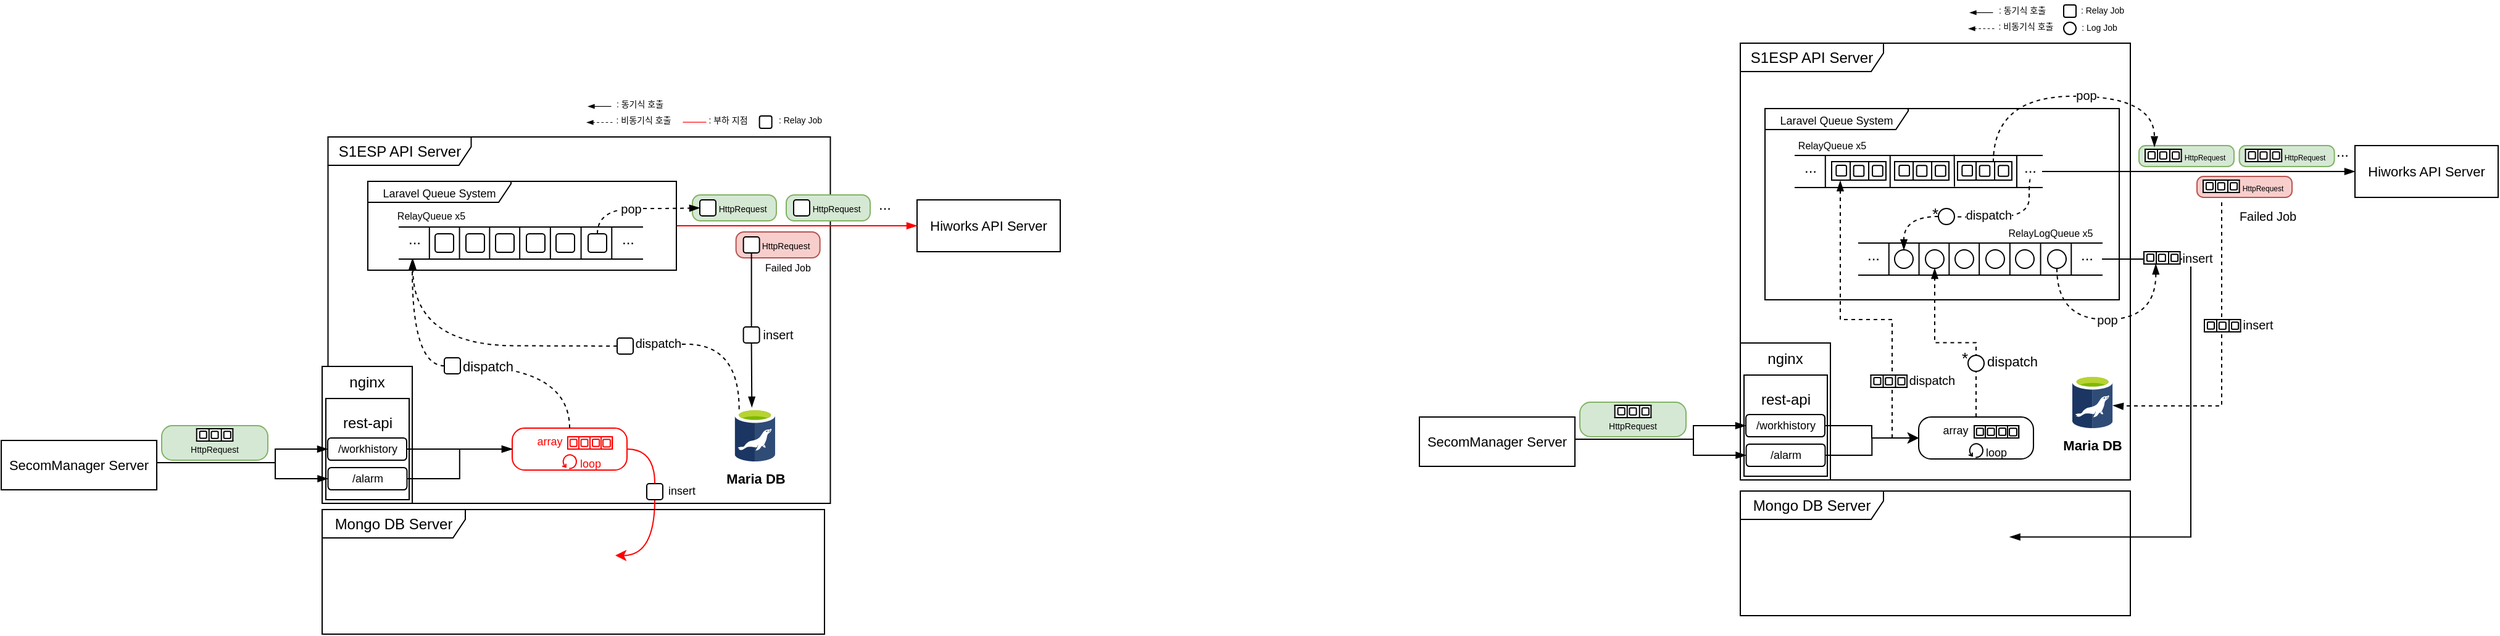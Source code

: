 <mxfile version="24.0.4" type="github">
  <diagram name="페이지-1" id="lGosDp3T9TM7N0VhiUiF">
    <mxGraphModel dx="1304" dy="692" grid="0" gridSize="10" guides="1" tooltips="1" connect="1" arrows="1" fold="1" page="1" pageScale="1" pageWidth="1169" pageHeight="827" math="0" shadow="0">
      <root>
        <mxCell id="0" />
        <mxCell id="1" parent="0" />
        <UserObject label="S1ESP API Server" link="ay.in" id="Lqf84lOBojtRBltQ2In1-2">
          <mxCell style="shape=umlFrame;whiteSpace=wrap;html=1;pointerEvents=0;width=116;height=23;" parent="1" vertex="1">
            <mxGeometry x="400.75" y="269" width="407" height="297" as="geometry" />
          </mxCell>
        </UserObject>
        <mxCell id="Lqf84lOBojtRBltQ2In1-3" value="&lt;font style=&quot;font-size: 11px;&quot;&gt;SecomManager Server&lt;/font&gt;" style="html=1;whiteSpace=wrap;" parent="1" vertex="1">
          <mxGeometry x="136" y="515" width="126" height="40" as="geometry" />
        </mxCell>
        <mxCell id="Lqf84lOBojtRBltQ2In1-4" value="&lt;font style=&quot;font-size: 11px;&quot;&gt;Hiworks API Server&lt;/font&gt;" style="html=1;whiteSpace=wrap;" parent="1" vertex="1">
          <mxGeometry x="878" y="320" width="116" height="42" as="geometry" />
        </mxCell>
        <mxCell id="BP6PhcfmehH5XCsykjWn-3" value="&lt;div&gt;&lt;span style=&quot;background-color: initial;&quot;&gt;nginx&lt;/span&gt;&lt;/div&gt;&lt;div&gt;&lt;span style=&quot;background-color: initial;&quot;&gt;&lt;br&gt;&lt;/span&gt;&lt;/div&gt;&lt;div&gt;&lt;span style=&quot;background-color: initial;&quot;&gt;&lt;br&gt;&lt;/span&gt;&lt;/div&gt;&lt;div&gt;&lt;span style=&quot;background-color: initial;&quot;&gt;&lt;br&gt;&lt;/span&gt;&lt;/div&gt;&lt;div&gt;&lt;span style=&quot;background-color: initial;&quot;&gt;&lt;br&gt;&lt;/span&gt;&lt;/div&gt;&lt;div&gt;&lt;span style=&quot;background-color: initial;&quot;&gt;&lt;br&gt;&lt;/span&gt;&lt;/div&gt;&lt;div&gt;&lt;br&gt;&lt;/div&gt;" style="rounded=0;whiteSpace=wrap;html=1;" parent="1" vertex="1">
          <mxGeometry x="396" y="455" width="73" height="111" as="geometry" />
        </mxCell>
        <mxCell id="BP6PhcfmehH5XCsykjWn-5" value="&lt;div&gt;&lt;span style=&quot;background-color: initial;&quot;&gt;rest-api&lt;/span&gt;&lt;/div&gt;&lt;div&gt;&lt;span style=&quot;background-color: initial;&quot;&gt;&lt;br&gt;&lt;/span&gt;&lt;/div&gt;&lt;div&gt;&lt;span style=&quot;background-color: initial;&quot;&gt;&lt;br&gt;&lt;/span&gt;&lt;/div&gt;&lt;div&gt;&lt;span style=&quot;background-color: initial;&quot;&gt;&lt;br&gt;&lt;/span&gt;&lt;/div&gt;" style="rounded=0;whiteSpace=wrap;html=1;" parent="1" vertex="1">
          <mxGeometry x="399" y="481" width="67.5" height="82" as="geometry" />
        </mxCell>
        <mxCell id="BP6PhcfmehH5XCsykjWn-42" value="" style="group" parent="1" vertex="1" connectable="0">
          <mxGeometry x="458.5" y="342" width="197" height="26" as="geometry" />
        </mxCell>
        <mxCell id="BP6PhcfmehH5XCsykjWn-43" value="" style="shape=partialRectangle;whiteSpace=wrap;html=1;left=0;right=0;fillColor=none;" parent="BP6PhcfmehH5XCsykjWn-42" vertex="1">
          <mxGeometry width="97.579" height="26" as="geometry" />
        </mxCell>
        <mxCell id="BP6PhcfmehH5XCsykjWn-44" value="" style="endArrow=none;html=1;rounded=0;entryX=0.25;entryY=0;entryDx=0;entryDy=0;exitX=0.25;exitY=1;exitDx=0;exitDy=0;" parent="BP6PhcfmehH5XCsykjWn-42" source="BP6PhcfmehH5XCsykjWn-43" target="BP6PhcfmehH5XCsykjWn-43" edge="1">
          <mxGeometry width="50" height="50" relative="1" as="geometry">
            <mxPoint x="45.414" y="59.15" as="sourcePoint" />
            <mxPoint x="76.1" y="26.65" as="targetPoint" />
          </mxGeometry>
        </mxCell>
        <mxCell id="BP6PhcfmehH5XCsykjWn-45" value="" style="endArrow=none;html=1;rounded=0;entryX=0.5;entryY=0;entryDx=0;entryDy=0;exitX=0.5;exitY=1;exitDx=0;exitDy=0;" parent="BP6PhcfmehH5XCsykjWn-42" source="BP6PhcfmehH5XCsykjWn-43" target="BP6PhcfmehH5XCsykjWn-43" edge="1">
          <mxGeometry width="50" height="50" relative="1" as="geometry">
            <mxPoint x="48.483" y="32.5" as="sourcePoint" />
            <mxPoint x="48.483" y="-6.5" as="targetPoint" />
          </mxGeometry>
        </mxCell>
        <mxCell id="BP6PhcfmehH5XCsykjWn-46" value="" style="endArrow=none;html=1;rounded=0;entryX=0.75;entryY=0;entryDx=0;entryDy=0;exitX=0.75;exitY=1;exitDx=0;exitDy=0;" parent="BP6PhcfmehH5XCsykjWn-42" source="BP6PhcfmehH5XCsykjWn-43" target="BP6PhcfmehH5XCsykjWn-43" edge="1">
          <mxGeometry width="50" height="50" relative="1" as="geometry">
            <mxPoint x="54.62" y="39" as="sourcePoint" />
            <mxPoint x="54.62" as="targetPoint" />
          </mxGeometry>
        </mxCell>
        <mxCell id="BP6PhcfmehH5XCsykjWn-47" value="" style="shape=partialRectangle;whiteSpace=wrap;html=1;left=0;right=0;fillColor=none;" parent="BP6PhcfmehH5XCsykjWn-42" vertex="1">
          <mxGeometry x="97.579" width="99.421" height="26" as="geometry" />
        </mxCell>
        <mxCell id="BP6PhcfmehH5XCsykjWn-48" value="" style="endArrow=none;html=1;rounded=0;entryX=1;entryY=0;entryDx=0;entryDy=0;exitX=0;exitY=1;exitDx=0;exitDy=0;" parent="BP6PhcfmehH5XCsykjWn-42" source="BP6PhcfmehH5XCsykjWn-47" target="BP6PhcfmehH5XCsykjWn-43" edge="1">
          <mxGeometry width="50" height="50" relative="1" as="geometry">
            <mxPoint x="48.483" y="32.5" as="sourcePoint" />
            <mxPoint x="48.483" y="-6.5" as="targetPoint" />
          </mxGeometry>
        </mxCell>
        <mxCell id="BP6PhcfmehH5XCsykjWn-49" value="" style="endArrow=none;html=1;rounded=0;entryX=0.25;entryY=0;entryDx=0;entryDy=0;exitX=0.25;exitY=1;exitDx=0;exitDy=0;" parent="BP6PhcfmehH5XCsykjWn-42" source="BP6PhcfmehH5XCsykjWn-47" target="BP6PhcfmehH5XCsykjWn-47" edge="1">
          <mxGeometry width="50" height="50" relative="1" as="geometry">
            <mxPoint x="54.62" y="39" as="sourcePoint" />
            <mxPoint x="54.62" as="targetPoint" />
          </mxGeometry>
        </mxCell>
        <mxCell id="BP6PhcfmehH5XCsykjWn-50" value="" style="endArrow=none;html=1;rounded=0;entryX=0.5;entryY=0;entryDx=0;entryDy=0;exitX=0.5;exitY=1;exitDx=0;exitDy=0;" parent="BP6PhcfmehH5XCsykjWn-42" source="BP6PhcfmehH5XCsykjWn-47" target="BP6PhcfmehH5XCsykjWn-47" edge="1">
          <mxGeometry width="50" height="50" relative="1" as="geometry">
            <mxPoint x="60.757" y="45.5" as="sourcePoint" />
            <mxPoint x="60.757" y="6.5" as="targetPoint" />
          </mxGeometry>
        </mxCell>
        <mxCell id="BP6PhcfmehH5XCsykjWn-51" value="" style="endArrow=none;html=1;rounded=0;entryX=0.75;entryY=0;entryDx=0;entryDy=0;exitX=0.75;exitY=1;exitDx=0;exitDy=0;" parent="BP6PhcfmehH5XCsykjWn-42" source="BP6PhcfmehH5XCsykjWn-47" target="BP6PhcfmehH5XCsykjWn-47" edge="1">
          <mxGeometry width="50" height="50" relative="1" as="geometry">
            <mxPoint x="66.894" y="52" as="sourcePoint" />
            <mxPoint x="66.894" y="13" as="targetPoint" />
          </mxGeometry>
        </mxCell>
        <mxCell id="BP6PhcfmehH5XCsykjWn-52" value="" style="rounded=1;whiteSpace=wrap;html=1;" parent="BP6PhcfmehH5XCsykjWn-42" vertex="1">
          <mxGeometry x="78" y="5.5" width="15" height="15" as="geometry" />
        </mxCell>
        <mxCell id="BP6PhcfmehH5XCsykjWn-53" value="" style="rounded=1;whiteSpace=wrap;html=1;" parent="BP6PhcfmehH5XCsykjWn-42" vertex="1">
          <mxGeometry x="29" y="5.5" width="15" height="15" as="geometry" />
        </mxCell>
        <mxCell id="BP6PhcfmehH5XCsykjWn-54" value="" style="rounded=1;whiteSpace=wrap;html=1;" parent="BP6PhcfmehH5XCsykjWn-42" vertex="1">
          <mxGeometry x="54" y="5.5" width="15" height="15" as="geometry" />
        </mxCell>
        <mxCell id="BP6PhcfmehH5XCsykjWn-55" value="" style="rounded=1;whiteSpace=wrap;html=1;" parent="BP6PhcfmehH5XCsykjWn-42" vertex="1">
          <mxGeometry x="103" y="5.5" width="15" height="15" as="geometry" />
        </mxCell>
        <mxCell id="BP6PhcfmehH5XCsykjWn-56" value="" style="rounded=1;whiteSpace=wrap;html=1;" parent="BP6PhcfmehH5XCsykjWn-42" vertex="1">
          <mxGeometry x="127" y="5.5" width="15" height="15" as="geometry" />
        </mxCell>
        <mxCell id="BP6PhcfmehH5XCsykjWn-57" value="" style="rounded=1;whiteSpace=wrap;html=1;" parent="BP6PhcfmehH5XCsykjWn-42" vertex="1">
          <mxGeometry x="153" y="5.5" width="15" height="15" as="geometry" />
        </mxCell>
        <mxCell id="BP6PhcfmehH5XCsykjWn-58" value="..." style="text;html=1;align=center;verticalAlign=bottom;whiteSpace=wrap;rounded=0;" parent="BP6PhcfmehH5XCsykjWn-42" vertex="1">
          <mxGeometry x="6" y="6.75" width="12" height="12.5" as="geometry" />
        </mxCell>
        <mxCell id="BP6PhcfmehH5XCsykjWn-59" value="..." style="text;html=1;align=center;verticalAlign=bottom;whiteSpace=wrap;rounded=0;" parent="BP6PhcfmehH5XCsykjWn-42" vertex="1">
          <mxGeometry x="179" y="6.75" width="12" height="12.5" as="geometry" />
        </mxCell>
        <mxCell id="BP6PhcfmehH5XCsykjWn-128" style="edgeStyle=orthogonalEdgeStyle;rounded=0;orthogonalLoop=1;jettySize=auto;html=1;entryX=0;entryY=0.5;entryDx=0;entryDy=0;strokeColor=#ff0000;endArrow=blockThin;endFill=1;" parent="1" source="BP6PhcfmehH5XCsykjWn-80" target="Lqf84lOBojtRBltQ2In1-4" edge="1">
          <mxGeometry relative="1" as="geometry" />
        </mxCell>
        <mxCell id="BP6PhcfmehH5XCsykjWn-80" value="&lt;font style=&quot;font-size: 9px;&quot;&gt;Laravel Queue System&lt;/font&gt;" style="shape=umlFrame;whiteSpace=wrap;html=1;pointerEvents=0;width=116;height=17;" parent="1" vertex="1">
          <mxGeometry x="433" y="305" width="250" height="72" as="geometry" />
        </mxCell>
        <mxCell id="BP6PhcfmehH5XCsykjWn-103" value="/workhistory" style="rounded=1;whiteSpace=wrap;html=1;fontSize=9;" parent="1" vertex="1">
          <mxGeometry x="400.5" y="513" width="64" height="18" as="geometry" />
        </mxCell>
        <mxCell id="BP6PhcfmehH5XCsykjWn-104" value="/alarm" style="rounded=1;whiteSpace=wrap;html=1;fontSize=9;" parent="1" vertex="1">
          <mxGeometry x="400.75" y="537" width="64" height="18" as="geometry" />
        </mxCell>
        <mxCell id="BP6PhcfmehH5XCsykjWn-110" value="" style="points=[[0.25,0,0],[0.5,0,0],[0.75,0,0],[1,0.25,0],[1,0.5,0],[1,0.75,0],[0.75,1,0],[0.5,1,0],[0.25,1,0],[0,0.75,0],[0,0.5,0],[0,0.25,0]];shape=mxgraph.bpmn.task;whiteSpace=wrap;rectStyle=rounded;size=10;html=1;container=1;expand=0;collapsible=0;taskMarker=abstract;isLoopStandard=1;strokeColor=#ff0000;" parent="1" vertex="1">
          <mxGeometry x="550" y="505" width="93" height="34" as="geometry" />
        </mxCell>
        <mxCell id="BP6PhcfmehH5XCsykjWn-107" value="&lt;font style=&quot;font-size: 9px;&quot;&gt;array&lt;/font&gt;" style="text;html=1;align=center;verticalAlign=middle;whiteSpace=wrap;rounded=0;fontColor=#FF0000;" parent="BP6PhcfmehH5XCsykjWn-110" vertex="1">
          <mxGeometry x="13.955" y="6.004" width="32.55" height="7.907" as="geometry" />
        </mxCell>
        <mxCell id="BP6PhcfmehH5XCsykjWn-119" value="&lt;font style=&quot;font-size: 9px;&quot;&gt;loop&lt;/font&gt;" style="text;html=1;align=center;verticalAlign=middle;whiteSpace=wrap;rounded=0;fontColor=#FF0000;" parent="BP6PhcfmehH5XCsykjWn-110" vertex="1">
          <mxGeometry x="46.5" y="23.958" width="32.55" height="7.907" as="geometry" />
        </mxCell>
        <mxCell id="BP6PhcfmehH5XCsykjWn-114" style="edgeStyle=orthogonalEdgeStyle;rounded=0;orthogonalLoop=1;jettySize=auto;html=1;entryX=0;entryY=0.5;entryDx=0;entryDy=0;entryPerimeter=0;endArrow=blockThin;endFill=1;" parent="1" source="BP6PhcfmehH5XCsykjWn-104" target="BP6PhcfmehH5XCsykjWn-110" edge="1">
          <mxGeometry relative="1" as="geometry" />
        </mxCell>
        <mxCell id="BP6PhcfmehH5XCsykjWn-122" value="&lt;font style=&quot;font-size: 7px;&quot;&gt;&amp;nbsp; &amp;nbsp; &amp;nbsp; &amp;nbsp;HttpRequest&lt;/font&gt;" style="rounded=1;whiteSpace=wrap;html=1;arcSize=31;fontSize=8;fillColor=#d5e8d4;strokeColor=#82b366;" parent="1" vertex="1">
          <mxGeometry x="696" y="316" width="68" height="21" as="geometry" />
        </mxCell>
        <mxCell id="BP6PhcfmehH5XCsykjWn-124" style="edgeStyle=orthogonalEdgeStyle;rounded=0;orthogonalLoop=1;jettySize=auto;html=1;entryX=0;entryY=0.5;entryDx=0;entryDy=0;curved=1;exitX=0.5;exitY=0;exitDx=0;exitDy=0;endArrow=blockThin;endFill=1;dashed=1;" parent="1" source="BP6PhcfmehH5XCsykjWn-57" target="BP6PhcfmehH5XCsykjWn-126" edge="1">
          <mxGeometry relative="1" as="geometry">
            <Array as="points">
              <mxPoint x="619" y="327" />
              <mxPoint x="682" y="327" />
            </Array>
          </mxGeometry>
        </mxCell>
        <mxCell id="BP6PhcfmehH5XCsykjWn-184" value="pop" style="edgeLabel;html=1;align=center;verticalAlign=middle;resizable=0;points=[];fontSize=10;" parent="BP6PhcfmehH5XCsykjWn-124" vertex="1" connectable="0">
          <mxGeometry x="-0.091" relative="1" as="geometry">
            <mxPoint as="offset" />
          </mxGeometry>
        </mxCell>
        <mxCell id="BP6PhcfmehH5XCsykjWn-126" value="" style="rounded=1;whiteSpace=wrap;html=1;" parent="1" vertex="1">
          <mxGeometry x="702" y="320" width="13" height="13" as="geometry" />
        </mxCell>
        <mxCell id="BP6PhcfmehH5XCsykjWn-137" value="&lt;font style=&quot;font-size: 7px;&quot;&gt;&amp;nbsp; &amp;nbsp; &amp;nbsp; &amp;nbsp;HttpRequest&lt;/font&gt;" style="rounded=1;whiteSpace=wrap;html=1;arcSize=31;fontSize=8;fillColor=#d5e8d4;strokeColor=#82b366;" parent="1" vertex="1">
          <mxGeometry x="772" y="316" width="68" height="21" as="geometry" />
        </mxCell>
        <mxCell id="BP6PhcfmehH5XCsykjWn-138" value="" style="rounded=1;whiteSpace=wrap;html=1;" parent="1" vertex="1">
          <mxGeometry x="778" y="320" width="13" height="13" as="geometry" />
        </mxCell>
        <mxCell id="BP6PhcfmehH5XCsykjWn-139" value="..." style="text;html=1;align=center;verticalAlign=bottom;whiteSpace=wrap;rounded=0;" parent="1" vertex="1">
          <mxGeometry x="846" y="320.5" width="12" height="12.5" as="geometry" />
        </mxCell>
        <mxCell id="BP6PhcfmehH5XCsykjWn-140" style="edgeStyle=orthogonalEdgeStyle;rounded=0;orthogonalLoop=1;jettySize=auto;html=1;entryX=0.117;entryY=0.991;entryDx=0;entryDy=0;dashed=1;curved=1;endArrow=blockThin;endFill=1;entryPerimeter=0;" parent="1" source="BP6PhcfmehH5XCsykjWn-167" target="BP6PhcfmehH5XCsykjWn-43" edge="1">
          <mxGeometry relative="1" as="geometry">
            <Array as="points">
              <mxPoint x="469" y="455" />
              <mxPoint x="469" y="368" />
              <mxPoint x="470" y="368" />
            </Array>
            <mxPoint x="488.5" y="353.75" as="targetPoint" />
          </mxGeometry>
        </mxCell>
        <mxCell id="BP6PhcfmehH5XCsykjWn-175" style="edgeStyle=orthogonalEdgeStyle;rounded=0;orthogonalLoop=1;jettySize=auto;html=1;entryX=1;entryY=0.5;entryDx=0;entryDy=0;curved=1;dashed=1;exitX=0.108;exitY=0.017;exitDx=0;exitDy=0;exitPerimeter=0;endArrow=none;endFill=0;" parent="1" source="BP6PhcfmehH5XCsykjWn-142" target="BP6PhcfmehH5XCsykjWn-172" edge="1">
          <mxGeometry relative="1" as="geometry">
            <Array as="points">
              <mxPoint x="734" y="437" />
              <mxPoint x="648" y="437" />
            </Array>
          </mxGeometry>
        </mxCell>
        <mxCell id="BP6PhcfmehH5XCsykjWn-176" value="dispatch" style="edgeLabel;html=1;align=center;verticalAlign=middle;resizable=0;points=[];fontSize=10;" parent="BP6PhcfmehH5XCsykjWn-175" vertex="1" connectable="0">
          <mxGeometry x="0.889" y="-1" relative="1" as="geometry">
            <mxPoint x="14" as="offset" />
          </mxGeometry>
        </mxCell>
        <mxCell id="BP6PhcfmehH5XCsykjWn-142" value="&lt;b&gt;&lt;font style=&quot;font-size: 11px;&quot;&gt;Maria DB&lt;/font&gt;&lt;/b&gt;" style="image;sketch=0;aspect=fixed;html=1;points=[];align=center;fontSize=12;image=img/lib/mscae/aspect=fixed;html=1;perimeter=none;align=center;shadow=0;dashed=0;fontSize=12;image=img/lib/mscae/Azure_Database_for_MariaDB_servers.svg;" parent="1" vertex="1">
          <mxGeometry x="730.32" y="489" width="32.68" height="43" as="geometry" />
        </mxCell>
        <mxCell id="BP6PhcfmehH5XCsykjWn-143" style="rounded=0;orthogonalLoop=1;jettySize=auto;html=1;entryX=0.423;entryY=-0.023;entryDx=0;entryDy=0;entryPerimeter=0;exitX=0.5;exitY=1;exitDx=0;exitDy=0;endArrow=blockThin;endFill=1;" parent="1" source="BP6PhcfmehH5XCsykjWn-177" target="BP6PhcfmehH5XCsykjWn-142" edge="1">
          <mxGeometry relative="1" as="geometry">
            <mxPoint x="752" y="341" as="sourcePoint" />
          </mxGeometry>
        </mxCell>
        <mxCell id="BP6PhcfmehH5XCsykjWn-145" value="&lt;font style=&quot;font-size: 7px;&quot;&gt;&amp;nbsp; &amp;nbsp; &amp;nbsp; &amp;nbsp;HttpRequest&lt;/font&gt;" style="rounded=1;whiteSpace=wrap;html=1;arcSize=31;fontSize=8;fillColor=#f8cecc;strokeColor=#b85450;" parent="1" vertex="1">
          <mxGeometry x="731.32" y="346" width="68" height="21" as="geometry" />
        </mxCell>
        <mxCell id="BP6PhcfmehH5XCsykjWn-146" value="" style="rounded=1;whiteSpace=wrap;html=1;" parent="1" vertex="1">
          <mxGeometry x="737.32" y="350" width="13" height="13" as="geometry" />
        </mxCell>
        <mxCell id="BP6PhcfmehH5XCsykjWn-151" style="edgeStyle=orthogonalEdgeStyle;rounded=0;orthogonalLoop=1;jettySize=auto;html=1;entryX=0.113;entryY=1.004;entryDx=0;entryDy=0;dashed=1;curved=1;exitX=0;exitY=0.5;exitDx=0;exitDy=0;endArrow=blockThin;endFill=1;entryPerimeter=0;" parent="1" source="BP6PhcfmehH5XCsykjWn-172" target="BP6PhcfmehH5XCsykjWn-43" edge="1">
          <mxGeometry relative="1" as="geometry">
            <mxPoint x="705" y="496" as="sourcePoint" />
            <mxPoint x="496" y="391.5" as="targetPoint" />
            <Array as="points">
              <mxPoint x="636" y="439" />
              <mxPoint x="470" y="438" />
            </Array>
          </mxGeometry>
        </mxCell>
        <mxCell id="BP6PhcfmehH5XCsykjWn-153" style="edgeStyle=orthogonalEdgeStyle;rounded=0;orthogonalLoop=1;jettySize=auto;html=1;entryX=0;entryY=0.5;entryDx=0;entryDy=0;entryPerimeter=0;endArrow=blockThin;endFill=1;" parent="1" source="BP6PhcfmehH5XCsykjWn-103" target="BP6PhcfmehH5XCsykjWn-110" edge="1">
          <mxGeometry relative="1" as="geometry" />
        </mxCell>
        <mxCell id="BP6PhcfmehH5XCsykjWn-163" value="" style="edgeStyle=orthogonalEdgeStyle;rounded=0;orthogonalLoop=1;jettySize=auto;html=1;endArrow=none;endFill=0;strokeColor=#FF0000;entryX=0.5;entryY=0;entryDx=0;entryDy=0;exitX=1;exitY=0.5;exitDx=0;exitDy=0;exitPerimeter=0;curved=1;" parent="1" source="BP6PhcfmehH5XCsykjWn-110" target="BP6PhcfmehH5XCsykjWn-160" edge="1">
          <mxGeometry relative="1" as="geometry">
            <mxPoint x="609.0" y="522" as="sourcePoint" />
            <mxPoint x="718" y="582" as="targetPoint" />
          </mxGeometry>
        </mxCell>
        <mxCell id="shImFHVS_Xn59WfX4RjC-522" value="insert" style="edgeLabel;html=1;align=center;verticalAlign=middle;resizable=0;points=[];fontSize=9;" vertex="1" connectable="0" parent="BP6PhcfmehH5XCsykjWn-163">
          <mxGeometry x="0.45" y="-3" relative="1" as="geometry">
            <mxPoint x="24" y="20" as="offset" />
          </mxGeometry>
        </mxCell>
        <mxCell id="shImFHVS_Xn59WfX4RjC-521" style="rounded=0;orthogonalLoop=1;jettySize=auto;html=1;entryX=1;entryY=0.25;entryDx=0;entryDy=0;exitX=0.5;exitY=1;exitDx=0;exitDy=0;edgeStyle=orthogonalEdgeStyle;curved=1;strokeColor=#FF0000;" edge="1" parent="1" source="BP6PhcfmehH5XCsykjWn-160" target="shImFHVS_Xn59WfX4RjC-518">
          <mxGeometry relative="1" as="geometry" />
        </mxCell>
        <mxCell id="BP6PhcfmehH5XCsykjWn-160" value="" style="rounded=1;whiteSpace=wrap;html=1;" parent="1" vertex="1">
          <mxGeometry x="659" y="550" width="13" height="13" as="geometry" />
        </mxCell>
        <mxCell id="BP6PhcfmehH5XCsykjWn-169" value="" style="edgeStyle=orthogonalEdgeStyle;rounded=0;orthogonalLoop=1;jettySize=auto;html=1;dashed=1;curved=1;endArrow=none;endFill=0;entryX=1;entryY=0.5;entryDx=0;entryDy=0;exitX=0.5;exitY=0;exitDx=0;exitDy=0;exitPerimeter=0;" parent="1" source="BP6PhcfmehH5XCsykjWn-110" target="BP6PhcfmehH5XCsykjWn-167" edge="1">
          <mxGeometry relative="1" as="geometry">
            <mxPoint x="695" y="478" as="sourcePoint" />
            <mxPoint x="489" y="354" as="targetPoint" />
            <Array as="points">
              <mxPoint x="596" y="455" />
            </Array>
          </mxGeometry>
        </mxCell>
        <mxCell id="BP6PhcfmehH5XCsykjWn-171" value="dispatch" style="edgeLabel;html=1;align=center;verticalAlign=middle;resizable=0;points=[];" parent="BP6PhcfmehH5XCsykjWn-169" vertex="1" connectable="0">
          <mxGeometry x="0.857" relative="1" as="geometry">
            <mxPoint x="12" as="offset" />
          </mxGeometry>
        </mxCell>
        <mxCell id="BP6PhcfmehH5XCsykjWn-167" value="" style="rounded=1;whiteSpace=wrap;html=1;" parent="1" vertex="1">
          <mxGeometry x="495" y="448" width="13" height="13" as="geometry" />
        </mxCell>
        <mxCell id="BP6PhcfmehH5XCsykjWn-172" value="" style="rounded=1;whiteSpace=wrap;html=1;" parent="1" vertex="1">
          <mxGeometry x="635" y="432" width="13" height="13" as="geometry" />
        </mxCell>
        <mxCell id="BP6PhcfmehH5XCsykjWn-178" value="" style="rounded=0;orthogonalLoop=1;jettySize=auto;html=1;exitX=0.5;exitY=1;exitDx=0;exitDy=0;endArrow=none;endFill=0;entryX=0.5;entryY=0;entryDx=0;entryDy=0;" parent="1" source="BP6PhcfmehH5XCsykjWn-146" target="BP6PhcfmehH5XCsykjWn-177" edge="1">
          <mxGeometry relative="1" as="geometry">
            <mxPoint x="743" y="363" as="sourcePoint" />
            <mxPoint x="743" y="427" as="targetPoint" />
          </mxGeometry>
        </mxCell>
        <mxCell id="BP6PhcfmehH5XCsykjWn-179" value="Failed Job" style="edgeLabel;html=1;align=center;verticalAlign=middle;resizable=0;points=[];fontSize=8;" parent="BP6PhcfmehH5XCsykjWn-178" vertex="1" connectable="0">
          <mxGeometry x="-0.271" relative="1" as="geometry">
            <mxPoint x="29" y="-10" as="offset" />
          </mxGeometry>
        </mxCell>
        <mxCell id="BP6PhcfmehH5XCsykjWn-181" value="insert" style="edgeLabel;html=1;align=center;verticalAlign=middle;resizable=0;points=[];fontSize=10;" parent="BP6PhcfmehH5XCsykjWn-178" vertex="1" connectable="0">
          <mxGeometry x="0.461" relative="1" as="geometry">
            <mxPoint x="21" y="22" as="offset" />
          </mxGeometry>
        </mxCell>
        <mxCell id="BP6PhcfmehH5XCsykjWn-177" value="" style="rounded=1;whiteSpace=wrap;html=1;" parent="1" vertex="1">
          <mxGeometry x="737.32" y="423" width="13" height="13" as="geometry" />
        </mxCell>
        <mxCell id="BP6PhcfmehH5XCsykjWn-209" value="" style="group" parent="1" vertex="1" connectable="0">
          <mxGeometry x="266" y="503" width="86" height="28" as="geometry" />
        </mxCell>
        <mxCell id="BP6PhcfmehH5XCsykjWn-206" value="&lt;div&gt;&lt;span style=&quot;font-size: 7px; background-color: initial;&quot;&gt;&lt;br&gt;&lt;/span&gt;&lt;/div&gt;&lt;div&gt;&lt;span style=&quot;font-size: 7px; background-color: initial;&quot;&gt;HttpRequest&lt;/span&gt;&lt;br&gt;&lt;/div&gt;" style="rounded=1;whiteSpace=wrap;html=1;arcSize=31;fontSize=8;fillColor=#d5e8d4;strokeColor=#82b366;" parent="BP6PhcfmehH5XCsykjWn-209" vertex="1">
          <mxGeometry width="86" height="28" as="geometry" />
        </mxCell>
        <mxCell id="shImFHVS_Xn59WfX4RjC-426" value="" style="group" vertex="1" connectable="0" parent="BP6PhcfmehH5XCsykjWn-209">
          <mxGeometry x="28.35" y="2.5" width="29.3" height="10" as="geometry" />
        </mxCell>
        <mxCell id="BP6PhcfmehH5XCsykjWn-186" value="" style="shape=partialRectangle;whiteSpace=wrap;html=1;left=0;right=0;fillColor=#FFFFFF;labelBackgroundColor=default;container=0;" parent="shImFHVS_Xn59WfX4RjC-426" vertex="1">
          <mxGeometry width="29.3" height="10" as="geometry" />
        </mxCell>
        <mxCell id="BP6PhcfmehH5XCsykjWn-187" value="" style="endArrow=none;html=1;rounded=0;entryX=0.25;entryY=0;entryDx=0;entryDy=0;exitX=0.25;exitY=1;exitDx=0;exitDy=0;labelBackgroundColor=default;" parent="shImFHVS_Xn59WfX4RjC-426" edge="1">
          <mxGeometry width="50" height="50" relative="1" as="geometry">
            <mxPoint x="10.005" y="10" as="sourcePoint" />
            <mxPoint x="10.005" as="targetPoint" />
          </mxGeometry>
        </mxCell>
        <mxCell id="BP6PhcfmehH5XCsykjWn-188" value="" style="endArrow=none;html=1;rounded=0;entryX=0.5;entryY=0;entryDx=0;entryDy=0;exitX=0.5;exitY=1;exitDx=0;exitDy=0;labelBackgroundColor=default;" parent="shImFHVS_Xn59WfX4RjC-426" edge="1">
          <mxGeometry width="50" height="50" relative="1" as="geometry">
            <mxPoint x="20" y="10" as="sourcePoint" />
            <mxPoint x="20" as="targetPoint" />
          </mxGeometry>
        </mxCell>
        <mxCell id="BP6PhcfmehH5XCsykjWn-191" value="" style="endArrow=none;html=1;rounded=0;entryX=1;entryY=0;entryDx=0;entryDy=0;exitX=0;exitY=1;exitDx=0;exitDy=0;labelBackgroundColor=default;" parent="shImFHVS_Xn59WfX4RjC-426" target="BP6PhcfmehH5XCsykjWn-186" edge="1">
          <mxGeometry width="50" height="50" relative="1" as="geometry">
            <mxPoint x="29.3" y="10" as="sourcePoint" />
            <mxPoint x="11.266" y="-2.5" as="targetPoint" />
          </mxGeometry>
        </mxCell>
        <mxCell id="BP6PhcfmehH5XCsykjWn-196" value="" style="rounded=1;whiteSpace=wrap;html=1;labelBackgroundColor=default;fillColor=default;container=0;" parent="shImFHVS_Xn59WfX4RjC-426" vertex="1">
          <mxGeometry x="2.446" y="1.995" width="5.558" height="5.769" as="geometry" />
        </mxCell>
        <mxCell id="BP6PhcfmehH5XCsykjWn-197" value="" style="rounded=1;whiteSpace=wrap;html=1;labelBackgroundColor=default;fillColor=default;container=0;" parent="shImFHVS_Xn59WfX4RjC-426" vertex="1">
          <mxGeometry x="22.0" y="2.115" width="5.558" height="5.769" as="geometry" />
        </mxCell>
        <mxCell id="BP6PhcfmehH5XCsykjWn-201" value="" style="endArrow=none;html=1;rounded=0;entryX=0;entryY=0;entryDx=0;entryDy=0;exitX=0;exitY=1;exitDx=0;exitDy=0;labelBackgroundColor=default;" parent="shImFHVS_Xn59WfX4RjC-426" source="BP6PhcfmehH5XCsykjWn-186" target="BP6PhcfmehH5XCsykjWn-186" edge="1">
          <mxGeometry width="50" height="50" relative="1" as="geometry">
            <mxPoint x="5.899" y="13.846" as="sourcePoint" />
            <mxPoint x="5.899" y="3.846" as="targetPoint" />
          </mxGeometry>
        </mxCell>
        <mxCell id="BP6PhcfmehH5XCsykjWn-203" value="" style="rounded=1;whiteSpace=wrap;html=1;labelBackgroundColor=default;fillColor=default;container=0;" parent="shImFHVS_Xn59WfX4RjC-426" vertex="1">
          <mxGeometry x="11.873" y="2.115" width="5.558" height="5.769" as="geometry" />
        </mxCell>
        <mxCell id="BP6PhcfmehH5XCsykjWn-40" style="edgeStyle=orthogonalEdgeStyle;rounded=0;orthogonalLoop=1;jettySize=auto;html=1;entryX=0;entryY=0.5;entryDx=0;entryDy=0;endArrow=blockThin;endFill=1;" parent="1" source="Lqf84lOBojtRBltQ2In1-3" target="BP6PhcfmehH5XCsykjWn-104" edge="1">
          <mxGeometry relative="1" as="geometry">
            <mxPoint x="290" y="524" as="targetPoint" />
            <Array as="points">
              <mxPoint x="358" y="533" />
              <mxPoint x="358" y="546" />
            </Array>
          </mxGeometry>
        </mxCell>
        <mxCell id="BP6PhcfmehH5XCsykjWn-208" style="edgeStyle=orthogonalEdgeStyle;rounded=0;orthogonalLoop=1;jettySize=auto;html=1;endArrow=blockThin;endFill=1;" parent="1" source="Lqf84lOBojtRBltQ2In1-3" target="BP6PhcfmehH5XCsykjWn-103" edge="1">
          <mxGeometry relative="1" as="geometry">
            <Array as="points">
              <mxPoint x="358" y="533" />
              <mxPoint x="358" y="522" />
            </Array>
          </mxGeometry>
        </mxCell>
        <UserObject label="S1ESP API Server" link="ay.in" id="shImFHVS_Xn59WfX4RjC-147">
          <mxCell style="shape=umlFrame;whiteSpace=wrap;html=1;pointerEvents=0;width=116;height=23;" vertex="1" parent="1">
            <mxGeometry x="1545" y="193" width="316" height="354" as="geometry" />
          </mxCell>
        </UserObject>
        <mxCell id="shImFHVS_Xn59WfX4RjC-148" value="&lt;font style=&quot;font-size: 11px;&quot;&gt;SecomManager Server&lt;/font&gt;" style="html=1;whiteSpace=wrap;" vertex="1" parent="1">
          <mxGeometry x="1285" y="496" width="126" height="40" as="geometry" />
        </mxCell>
        <mxCell id="shImFHVS_Xn59WfX4RjC-149" value="&lt;font style=&quot;font-size: 11px;&quot;&gt;Hiworks API Server&lt;/font&gt;" style="html=1;whiteSpace=wrap;" vertex="1" parent="1">
          <mxGeometry x="2043" y="276" width="116" height="42" as="geometry" />
        </mxCell>
        <mxCell id="shImFHVS_Xn59WfX4RjC-150" value="" style="shape=image;verticalLabelPosition=bottom;labelBackgroundColor=default;verticalAlign=top;aspect=fixed;imageAspect=0;image=https://www.opc-router.de/wp-content/uploads/2021/03/mongodb_thumbnail.png;" vertex="1" parent="1">
          <mxGeometry x="1715" y="577" width="48.33" height="65" as="geometry" />
        </mxCell>
        <mxCell id="shImFHVS_Xn59WfX4RjC-169" value="&lt;div&gt;&lt;span style=&quot;background-color: initial;&quot;&gt;nginx&lt;/span&gt;&lt;/div&gt;&lt;div&gt;&lt;span style=&quot;background-color: initial;&quot;&gt;&lt;br&gt;&lt;/span&gt;&lt;/div&gt;&lt;div&gt;&lt;span style=&quot;background-color: initial;&quot;&gt;&lt;br&gt;&lt;/span&gt;&lt;/div&gt;&lt;div&gt;&lt;span style=&quot;background-color: initial;&quot;&gt;&lt;br&gt;&lt;/span&gt;&lt;/div&gt;&lt;div&gt;&lt;span style=&quot;background-color: initial;&quot;&gt;&lt;br&gt;&lt;/span&gt;&lt;/div&gt;&lt;div&gt;&lt;span style=&quot;background-color: initial;&quot;&gt;&lt;br&gt;&lt;/span&gt;&lt;/div&gt;&lt;div&gt;&lt;br&gt;&lt;/div&gt;" style="rounded=0;whiteSpace=wrap;html=1;" vertex="1" parent="1">
          <mxGeometry x="1545" y="436" width="73" height="111" as="geometry" />
        </mxCell>
        <mxCell id="shImFHVS_Xn59WfX4RjC-170" value="&lt;div&gt;&lt;span style=&quot;background-color: initial;&quot;&gt;rest-api&lt;/span&gt;&lt;/div&gt;&lt;div&gt;&lt;span style=&quot;background-color: initial;&quot;&gt;&lt;br&gt;&lt;/span&gt;&lt;/div&gt;&lt;div&gt;&lt;span style=&quot;background-color: initial;&quot;&gt;&lt;br&gt;&lt;/span&gt;&lt;/div&gt;&lt;div&gt;&lt;span style=&quot;background-color: initial;&quot;&gt;&lt;br&gt;&lt;/span&gt;&lt;/div&gt;" style="rounded=0;whiteSpace=wrap;html=1;" vertex="1" parent="1">
          <mxGeometry x="1548" y="462" width="67.5" height="82" as="geometry" />
        </mxCell>
        <mxCell id="shImFHVS_Xn59WfX4RjC-171" value="" style="group;fillColor=default;" vertex="1" connectable="0" parent="1">
          <mxGeometry x="1589.5" y="284" width="200" height="26" as="geometry" />
        </mxCell>
        <mxCell id="shImFHVS_Xn59WfX4RjC-172" value="" style="shape=partialRectangle;whiteSpace=wrap;html=1;left=0;right=0;fillColor=none;" vertex="1" parent="shImFHVS_Xn59WfX4RjC-171">
          <mxGeometry width="97.579" height="26" as="geometry" />
        </mxCell>
        <mxCell id="shImFHVS_Xn59WfX4RjC-173" value="" style="endArrow=none;html=1;rounded=0;entryX=0.25;entryY=0;entryDx=0;entryDy=0;exitX=0.25;exitY=1;exitDx=0;exitDy=0;" edge="1" parent="shImFHVS_Xn59WfX4RjC-171" source="shImFHVS_Xn59WfX4RjC-172" target="shImFHVS_Xn59WfX4RjC-172">
          <mxGeometry width="50" height="50" relative="1" as="geometry">
            <mxPoint x="45.414" y="59.15" as="sourcePoint" />
            <mxPoint x="76.1" y="26.65" as="targetPoint" />
          </mxGeometry>
        </mxCell>
        <mxCell id="shImFHVS_Xn59WfX4RjC-176" value="" style="shape=partialRectangle;whiteSpace=wrap;html=1;left=0;right=0;fillColor=none;" vertex="1" parent="shImFHVS_Xn59WfX4RjC-171">
          <mxGeometry x="97.58" width="102.42" height="26" as="geometry" />
        </mxCell>
        <mxCell id="shImFHVS_Xn59WfX4RjC-177" value="" style="endArrow=none;html=1;rounded=0;entryX=0.788;entryY=0.021;entryDx=0;entryDy=0;exitX=0.788;exitY=1.019;exitDx=0;exitDy=0;entryPerimeter=0;exitPerimeter=0;" edge="1" parent="shImFHVS_Xn59WfX4RjC-171" source="shImFHVS_Xn59WfX4RjC-172" target="shImFHVS_Xn59WfX4RjC-172">
          <mxGeometry width="50" height="50" relative="1" as="geometry">
            <mxPoint x="48.483" y="32.5" as="sourcePoint" />
            <mxPoint x="48.483" y="-6.5" as="targetPoint" />
          </mxGeometry>
        </mxCell>
        <mxCell id="shImFHVS_Xn59WfX4RjC-178" value="" style="endArrow=none;html=1;rounded=0;entryX=0.305;entryY=0.013;entryDx=0;entryDy=0;exitX=0.307;exitY=1.01;exitDx=0;exitDy=0;entryPerimeter=0;exitPerimeter=0;" edge="1" parent="shImFHVS_Xn59WfX4RjC-171">
          <mxGeometry width="50" height="50" relative="1" as="geometry">
            <mxPoint x="129.023" y="25.26" as="sourcePoint" />
            <mxPoint x="128.818" y="-0.662" as="targetPoint" />
          </mxGeometry>
        </mxCell>
        <mxCell id="shImFHVS_Xn59WfX4RjC-180" value="" style="endArrow=none;html=1;rounded=0;" edge="1" parent="shImFHVS_Xn59WfX4RjC-171">
          <mxGeometry width="50" height="50" relative="1" as="geometry">
            <mxPoint x="179.5" y="26" as="sourcePoint" />
            <mxPoint x="179.5" as="targetPoint" />
          </mxGeometry>
        </mxCell>
        <mxCell id="shImFHVS_Xn59WfX4RjC-187" value="..." style="text;html=1;align=center;verticalAlign=bottom;whiteSpace=wrap;rounded=0;" vertex="1" parent="shImFHVS_Xn59WfX4RjC-171">
          <mxGeometry x="6" y="6.75" width="12" height="12.5" as="geometry" />
        </mxCell>
        <mxCell id="shImFHVS_Xn59WfX4RjC-188" value="..." style="text;html=1;align=center;verticalAlign=bottom;whiteSpace=wrap;rounded=0;" vertex="1" parent="shImFHVS_Xn59WfX4RjC-171">
          <mxGeometry x="184.5" y="6.75" width="12" height="12.5" as="geometry" />
        </mxCell>
        <mxCell id="shImFHVS_Xn59WfX4RjC-189" style="edgeStyle=orthogonalEdgeStyle;rounded=0;orthogonalLoop=1;jettySize=auto;html=1;entryX=0;entryY=0.5;entryDx=0;entryDy=0;strokeColor=#000000;endArrow=blockThin;endFill=1;exitX=1;exitY=0.5;exitDx=0;exitDy=0;" edge="1" parent="1" source="shImFHVS_Xn59WfX4RjC-176" target="shImFHVS_Xn59WfX4RjC-149">
          <mxGeometry relative="1" as="geometry" />
        </mxCell>
        <mxCell id="shImFHVS_Xn59WfX4RjC-190" value="&lt;font style=&quot;font-size: 9px;&quot;&gt;Laravel Queue System&lt;/font&gt;" style="shape=umlFrame;whiteSpace=wrap;html=1;pointerEvents=0;width=116;height=17;" vertex="1" parent="1">
          <mxGeometry x="1565" y="246" width="287" height="155" as="geometry" />
        </mxCell>
        <mxCell id="shImFHVS_Xn59WfX4RjC-191" value="" style="group" vertex="1" connectable="0" parent="1">
          <mxGeometry x="1641" y="355" width="197" height="26" as="geometry" />
        </mxCell>
        <mxCell id="shImFHVS_Xn59WfX4RjC-192" value="" style="shape=partialRectangle;whiteSpace=wrap;html=1;left=0;right=0;fillColor=none;" vertex="1" parent="shImFHVS_Xn59WfX4RjC-191">
          <mxGeometry width="97.579" height="26" as="geometry" />
        </mxCell>
        <mxCell id="shImFHVS_Xn59WfX4RjC-193" value="" style="endArrow=none;html=1;rounded=0;entryX=0.25;entryY=0;entryDx=0;entryDy=0;exitX=0.25;exitY=1;exitDx=0;exitDy=0;" edge="1" parent="shImFHVS_Xn59WfX4RjC-191" source="shImFHVS_Xn59WfX4RjC-192" target="shImFHVS_Xn59WfX4RjC-192">
          <mxGeometry width="50" height="50" relative="1" as="geometry">
            <mxPoint x="45.414" y="59.15" as="sourcePoint" />
            <mxPoint x="76.1" y="26.65" as="targetPoint" />
          </mxGeometry>
        </mxCell>
        <mxCell id="shImFHVS_Xn59WfX4RjC-194" value="" style="endArrow=none;html=1;rounded=0;entryX=0.5;entryY=0;entryDx=0;entryDy=0;exitX=0.5;exitY=1;exitDx=0;exitDy=0;" edge="1" parent="shImFHVS_Xn59WfX4RjC-191" source="shImFHVS_Xn59WfX4RjC-192" target="shImFHVS_Xn59WfX4RjC-192">
          <mxGeometry width="50" height="50" relative="1" as="geometry">
            <mxPoint x="48.483" y="32.5" as="sourcePoint" />
            <mxPoint x="48.483" y="-6.5" as="targetPoint" />
          </mxGeometry>
        </mxCell>
        <mxCell id="shImFHVS_Xn59WfX4RjC-195" value="" style="endArrow=none;html=1;rounded=0;entryX=0.75;entryY=0;entryDx=0;entryDy=0;exitX=0.75;exitY=1;exitDx=0;exitDy=0;" edge="1" parent="shImFHVS_Xn59WfX4RjC-191" source="shImFHVS_Xn59WfX4RjC-192" target="shImFHVS_Xn59WfX4RjC-192">
          <mxGeometry width="50" height="50" relative="1" as="geometry">
            <mxPoint x="54.62" y="39" as="sourcePoint" />
            <mxPoint x="54.62" as="targetPoint" />
          </mxGeometry>
        </mxCell>
        <mxCell id="shImFHVS_Xn59WfX4RjC-196" value="" style="shape=partialRectangle;whiteSpace=wrap;html=1;left=0;right=0;fillColor=none;" vertex="1" parent="shImFHVS_Xn59WfX4RjC-191">
          <mxGeometry x="97.579" width="99.421" height="26" as="geometry" />
        </mxCell>
        <mxCell id="shImFHVS_Xn59WfX4RjC-197" value="" style="endArrow=none;html=1;rounded=0;entryX=1;entryY=0;entryDx=0;entryDy=0;exitX=0;exitY=1;exitDx=0;exitDy=0;" edge="1" parent="shImFHVS_Xn59WfX4RjC-191" source="shImFHVS_Xn59WfX4RjC-196" target="shImFHVS_Xn59WfX4RjC-192">
          <mxGeometry width="50" height="50" relative="1" as="geometry">
            <mxPoint x="48.483" y="32.5" as="sourcePoint" />
            <mxPoint x="48.483" y="-6.5" as="targetPoint" />
          </mxGeometry>
        </mxCell>
        <mxCell id="shImFHVS_Xn59WfX4RjC-198" value="" style="endArrow=none;html=1;rounded=0;entryX=0.25;entryY=0;entryDx=0;entryDy=0;exitX=0.25;exitY=1;exitDx=0;exitDy=0;" edge="1" parent="shImFHVS_Xn59WfX4RjC-191" source="shImFHVS_Xn59WfX4RjC-196" target="shImFHVS_Xn59WfX4RjC-196">
          <mxGeometry width="50" height="50" relative="1" as="geometry">
            <mxPoint x="54.62" y="39" as="sourcePoint" />
            <mxPoint x="54.62" as="targetPoint" />
          </mxGeometry>
        </mxCell>
        <mxCell id="shImFHVS_Xn59WfX4RjC-199" value="" style="endArrow=none;html=1;rounded=0;entryX=0.5;entryY=0;entryDx=0;entryDy=0;exitX=0.5;exitY=1;exitDx=0;exitDy=0;" edge="1" parent="shImFHVS_Xn59WfX4RjC-191" source="shImFHVS_Xn59WfX4RjC-196" target="shImFHVS_Xn59WfX4RjC-196">
          <mxGeometry width="50" height="50" relative="1" as="geometry">
            <mxPoint x="60.757" y="45.5" as="sourcePoint" />
            <mxPoint x="60.757" y="6.5" as="targetPoint" />
          </mxGeometry>
        </mxCell>
        <mxCell id="shImFHVS_Xn59WfX4RjC-200" value="" style="endArrow=none;html=1;rounded=0;entryX=0.75;entryY=0;entryDx=0;entryDy=0;exitX=0.75;exitY=1;exitDx=0;exitDy=0;" edge="1" parent="shImFHVS_Xn59WfX4RjC-191" source="shImFHVS_Xn59WfX4RjC-196" target="shImFHVS_Xn59WfX4RjC-196">
          <mxGeometry width="50" height="50" relative="1" as="geometry">
            <mxPoint x="66.894" y="52" as="sourcePoint" />
            <mxPoint x="66.894" y="13" as="targetPoint" />
          </mxGeometry>
        </mxCell>
        <mxCell id="shImFHVS_Xn59WfX4RjC-201" value="" style="rounded=1;whiteSpace=wrap;html=1;arcSize=50;" vertex="1" parent="shImFHVS_Xn59WfX4RjC-191">
          <mxGeometry x="78" y="5.5" width="15" height="15" as="geometry" />
        </mxCell>
        <mxCell id="shImFHVS_Xn59WfX4RjC-202" value="" style="rounded=1;whiteSpace=wrap;html=1;arcSize=50;" vertex="1" parent="shImFHVS_Xn59WfX4RjC-191">
          <mxGeometry x="29" y="5.5" width="15" height="15" as="geometry" />
        </mxCell>
        <mxCell id="shImFHVS_Xn59WfX4RjC-203" value="" style="rounded=1;whiteSpace=wrap;html=1;arcSize=50;" vertex="1" parent="shImFHVS_Xn59WfX4RjC-191">
          <mxGeometry x="54" y="5.5" width="15" height="15" as="geometry" />
        </mxCell>
        <mxCell id="shImFHVS_Xn59WfX4RjC-204" value="" style="rounded=1;whiteSpace=wrap;html=1;arcSize=50;" vertex="1" parent="shImFHVS_Xn59WfX4RjC-191">
          <mxGeometry x="103" y="5.5" width="15" height="15" as="geometry" />
        </mxCell>
        <mxCell id="shImFHVS_Xn59WfX4RjC-205" value="" style="rounded=1;whiteSpace=wrap;html=1;arcSize=50;" vertex="1" parent="shImFHVS_Xn59WfX4RjC-191">
          <mxGeometry x="127" y="5.5" width="15" height="15" as="geometry" />
        </mxCell>
        <mxCell id="shImFHVS_Xn59WfX4RjC-206" value="&lt;span style=&quot;color: rgba(0, 0, 0, 0); font-family: monospace; font-size: 0px; text-align: start; text-wrap: nowrap;&quot;&gt;%3CmxGraphModel%3E%3Croot%3E%3CmxCell%20id%3D%220%22%2F%3E%3CmxCell%20id%3D%221%22%20parent%3D%220%22%2F%3E%3CmxCell%20id%3D%222%22%20value%3D%22%26lt%3Bfont%20style%3D%26quot%3Bfont-size%3A%209px%3B%26quot%3B%26gt%3Barray%26lt%3B%2Ffont%26gt%3B%22%20style%3D%22text%3Bhtml%3D1%3Balign%3Dcenter%3BverticalAlign%3Dmiddle%3BwhiteSpace%3Dwrap%3Brounded%3D0%3B%22%20vertex%3D%221%22%20parent%3D%221%22%3E%3CmxGeometry%20x%3D%22486%22%20y%3D%22507.0%22%20width%3D%2242%22%20height%3D%2210%22%20as%3D%22geometry%22%2F%3E%3C%2FmxCell%3E%3C%2Froot%3E%3C%2FmxGraphModel%3E&lt;/span&gt;" style="rounded=1;whiteSpace=wrap;html=1;arcSize=50;" vertex="1" parent="shImFHVS_Xn59WfX4RjC-191">
          <mxGeometry x="153" y="5.5" width="15" height="15" as="geometry" />
        </mxCell>
        <mxCell id="shImFHVS_Xn59WfX4RjC-207" value="..." style="text;html=1;align=center;verticalAlign=bottom;whiteSpace=wrap;rounded=0;" vertex="1" parent="shImFHVS_Xn59WfX4RjC-191">
          <mxGeometry x="6" y="6.75" width="12" height="12.5" as="geometry" />
        </mxCell>
        <mxCell id="shImFHVS_Xn59WfX4RjC-208" value="..." style="text;html=1;align=center;verticalAlign=bottom;whiteSpace=wrap;rounded=0;" vertex="1" parent="shImFHVS_Xn59WfX4RjC-191">
          <mxGeometry x="179" y="6.75" width="12" height="12.5" as="geometry" />
        </mxCell>
        <mxCell id="shImFHVS_Xn59WfX4RjC-211" value="/workhistory" style="rounded=1;whiteSpace=wrap;html=1;fontSize=9;" vertex="1" parent="1">
          <mxGeometry x="1549.5" y="494" width="64" height="18" as="geometry" />
        </mxCell>
        <mxCell id="shImFHVS_Xn59WfX4RjC-212" value="/alarm" style="rounded=1;whiteSpace=wrap;html=1;fontSize=9;" vertex="1" parent="1">
          <mxGeometry x="1549.75" y="518" width="64" height="18" as="geometry" />
        </mxCell>
        <mxCell id="shImFHVS_Xn59WfX4RjC-243" value="&lt;font style=&quot;font-size: 6px;&quot;&gt;&amp;nbsp; &amp;nbsp; &amp;nbsp; &amp;nbsp; &amp;nbsp; &amp;nbsp; &amp;nbsp; &amp;nbsp; &amp;nbsp; HttpRequest&lt;/font&gt;" style="rounded=1;whiteSpace=wrap;html=1;arcSize=31;fontSize=8;fillColor=#d5e8d4;strokeColor=#82b366;" vertex="1" parent="1">
          <mxGeometry x="1868" y="276" width="77" height="17" as="geometry" />
        </mxCell>
        <mxCell id="shImFHVS_Xn59WfX4RjC-240" style="rounded=0;orthogonalLoop=1;jettySize=auto;html=1;entryX=0.5;entryY=0;entryDx=0;entryDy=0;exitX=0.5;exitY=0;exitDx=0;exitDy=0;endArrow=blockThin;endFill=1;dashed=1;edgeStyle=orthogonalEdgeStyle;curved=1;" edge="1" parent="1">
          <mxGeometry relative="1" as="geometry">
            <Array as="points">
              <mxPoint x="1750" y="236" />
              <mxPoint x="1880" y="236" />
            </Array>
            <mxPoint x="1750" y="289.5" as="sourcePoint" />
            <mxPoint x="1880.5" y="277" as="targetPoint" />
          </mxGeometry>
        </mxCell>
        <mxCell id="shImFHVS_Xn59WfX4RjC-241" value="pop" style="edgeLabel;html=1;align=center;verticalAlign=middle;resizable=0;points=[];fontSize=10;" vertex="1" connectable="0" parent="shImFHVS_Xn59WfX4RjC-240">
          <mxGeometry x="-0.091" relative="1" as="geometry">
            <mxPoint x="26" y="-1" as="offset" />
          </mxGeometry>
        </mxCell>
        <mxCell id="shImFHVS_Xn59WfX4RjC-249" value="&lt;b&gt;&lt;font style=&quot;font-size: 11px;&quot;&gt;Maria DB&lt;/font&gt;&lt;/b&gt;" style="image;sketch=0;aspect=fixed;html=1;points=[];align=center;fontSize=12;image=img/lib/mscae/aspect=fixed;html=1;perimeter=none;align=center;shadow=0;dashed=0;fontSize=12;image=img/lib/mscae/Azure_Database_for_MariaDB_servers.svg;" vertex="1" parent="1">
          <mxGeometry x="1814.0" y="462" width="32.68" height="43" as="geometry" />
        </mxCell>
        <mxCell id="shImFHVS_Xn59WfX4RjC-254" style="edgeStyle=orthogonalEdgeStyle;rounded=0;orthogonalLoop=1;jettySize=auto;html=1;endArrow=blockThin;endFill=1;entryX=0.5;entryY=1;entryDx=0;entryDy=0;dashed=1;" edge="1" parent="1">
          <mxGeometry relative="1" as="geometry">
            <mxPoint x="1668" y="513" as="sourcePoint" />
            <mxPoint x="1626" y="304.5" as="targetPoint" />
            <Array as="points">
              <mxPoint x="1668" y="417" />
              <mxPoint x="1626" y="417" />
            </Array>
          </mxGeometry>
        </mxCell>
        <mxCell id="shImFHVS_Xn59WfX4RjC-497" value="dispatch" style="edgeLabel;html=1;align=center;verticalAlign=middle;resizable=0;points=[];fontSize=10;" vertex="1" connectable="0" parent="shImFHVS_Xn59WfX4RjC-254">
          <mxGeometry x="-0.586" y="-1" relative="1" as="geometry">
            <mxPoint x="31" y="5" as="offset" />
          </mxGeometry>
        </mxCell>
        <mxCell id="shImFHVS_Xn59WfX4RjC-265" value="" style="group" vertex="1" connectable="0" parent="1">
          <mxGeometry x="1415" y="484" width="86" height="28" as="geometry" />
        </mxCell>
        <mxCell id="shImFHVS_Xn59WfX4RjC-266" value="&lt;div&gt;&lt;span style=&quot;font-size: 7px; background-color: initial;&quot;&gt;&lt;br&gt;&lt;/span&gt;&lt;/div&gt;&lt;div&gt;&lt;span style=&quot;font-size: 7px; background-color: initial;&quot;&gt;HttpRequest&lt;/span&gt;&lt;br&gt;&lt;/div&gt;" style="rounded=1;whiteSpace=wrap;html=1;arcSize=31;fontSize=8;fillColor=#d5e8d4;strokeColor=#82b366;" vertex="1" parent="shImFHVS_Xn59WfX4RjC-265">
          <mxGeometry width="86" height="28" as="geometry" />
        </mxCell>
        <mxCell id="shImFHVS_Xn59WfX4RjC-450" value="" style="group" vertex="1" connectable="0" parent="shImFHVS_Xn59WfX4RjC-265">
          <mxGeometry x="28.35" y="2.5" width="29.3" height="10" as="geometry" />
        </mxCell>
        <mxCell id="shImFHVS_Xn59WfX4RjC-451" value="" style="shape=partialRectangle;whiteSpace=wrap;html=1;left=0;right=0;fillColor=#FFFFFF;labelBackgroundColor=default;container=0;" vertex="1" parent="shImFHVS_Xn59WfX4RjC-450">
          <mxGeometry width="29.3" height="10" as="geometry" />
        </mxCell>
        <mxCell id="shImFHVS_Xn59WfX4RjC-452" value="" style="endArrow=none;html=1;rounded=0;entryX=0.25;entryY=0;entryDx=0;entryDy=0;exitX=0.25;exitY=1;exitDx=0;exitDy=0;labelBackgroundColor=default;" edge="1" parent="shImFHVS_Xn59WfX4RjC-450">
          <mxGeometry width="50" height="50" relative="1" as="geometry">
            <mxPoint x="10.005" y="10" as="sourcePoint" />
            <mxPoint x="10.005" as="targetPoint" />
          </mxGeometry>
        </mxCell>
        <mxCell id="shImFHVS_Xn59WfX4RjC-453" value="" style="endArrow=none;html=1;rounded=0;entryX=0.5;entryY=0;entryDx=0;entryDy=0;exitX=0.5;exitY=1;exitDx=0;exitDy=0;labelBackgroundColor=default;" edge="1" parent="shImFHVS_Xn59WfX4RjC-450">
          <mxGeometry width="50" height="50" relative="1" as="geometry">
            <mxPoint x="20" y="10" as="sourcePoint" />
            <mxPoint x="20" as="targetPoint" />
          </mxGeometry>
        </mxCell>
        <mxCell id="shImFHVS_Xn59WfX4RjC-454" value="" style="endArrow=none;html=1;rounded=0;entryX=1;entryY=0;entryDx=0;entryDy=0;exitX=0;exitY=1;exitDx=0;exitDy=0;labelBackgroundColor=default;" edge="1" parent="shImFHVS_Xn59WfX4RjC-450" target="shImFHVS_Xn59WfX4RjC-451">
          <mxGeometry width="50" height="50" relative="1" as="geometry">
            <mxPoint x="29.3" y="10" as="sourcePoint" />
            <mxPoint x="11.266" y="-2.5" as="targetPoint" />
          </mxGeometry>
        </mxCell>
        <mxCell id="shImFHVS_Xn59WfX4RjC-455" value="" style="rounded=1;whiteSpace=wrap;html=1;labelBackgroundColor=default;fillColor=default;container=0;" vertex="1" parent="shImFHVS_Xn59WfX4RjC-450">
          <mxGeometry x="2.446" y="1.995" width="5.558" height="5.769" as="geometry" />
        </mxCell>
        <mxCell id="shImFHVS_Xn59WfX4RjC-456" value="" style="rounded=1;whiteSpace=wrap;html=1;labelBackgroundColor=default;fillColor=default;container=0;" vertex="1" parent="shImFHVS_Xn59WfX4RjC-450">
          <mxGeometry x="22.0" y="2.115" width="5.558" height="5.769" as="geometry" />
        </mxCell>
        <mxCell id="shImFHVS_Xn59WfX4RjC-457" value="" style="endArrow=none;html=1;rounded=0;entryX=0;entryY=0;entryDx=0;entryDy=0;exitX=0;exitY=1;exitDx=0;exitDy=0;labelBackgroundColor=default;" edge="1" parent="shImFHVS_Xn59WfX4RjC-450" source="shImFHVS_Xn59WfX4RjC-451" target="shImFHVS_Xn59WfX4RjC-451">
          <mxGeometry width="50" height="50" relative="1" as="geometry">
            <mxPoint x="5.899" y="13.846" as="sourcePoint" />
            <mxPoint x="5.899" y="3.846" as="targetPoint" />
          </mxGeometry>
        </mxCell>
        <mxCell id="shImFHVS_Xn59WfX4RjC-458" value="" style="rounded=1;whiteSpace=wrap;html=1;labelBackgroundColor=default;fillColor=default;container=0;" vertex="1" parent="shImFHVS_Xn59WfX4RjC-450">
          <mxGeometry x="11.873" y="2.115" width="5.558" height="5.769" as="geometry" />
        </mxCell>
        <mxCell id="shImFHVS_Xn59WfX4RjC-287" style="edgeStyle=orthogonalEdgeStyle;rounded=0;orthogonalLoop=1;jettySize=auto;html=1;entryX=0;entryY=0.5;entryDx=0;entryDy=0;endArrow=blockThin;endFill=1;" edge="1" parent="1" source="shImFHVS_Xn59WfX4RjC-148" target="shImFHVS_Xn59WfX4RjC-212">
          <mxGeometry relative="1" as="geometry">
            <mxPoint x="1439" y="505" as="targetPoint" />
            <Array as="points">
              <mxPoint x="1507" y="514" />
              <mxPoint x="1507" y="527" />
            </Array>
          </mxGeometry>
        </mxCell>
        <mxCell id="shImFHVS_Xn59WfX4RjC-288" style="edgeStyle=orthogonalEdgeStyle;rounded=0;orthogonalLoop=1;jettySize=auto;html=1;endArrow=blockThin;endFill=1;" edge="1" parent="1" source="shImFHVS_Xn59WfX4RjC-148" target="shImFHVS_Xn59WfX4RjC-211">
          <mxGeometry relative="1" as="geometry">
            <Array as="points">
              <mxPoint x="1507" y="514" />
              <mxPoint x="1507" y="503" />
            </Array>
          </mxGeometry>
        </mxCell>
        <UserObject label="Mongo DB Server" link="ay.in" id="shImFHVS_Xn59WfX4RjC-289">
          <mxCell style="shape=umlFrame;whiteSpace=wrap;html=1;pointerEvents=0;width=116;height=23;" vertex="1" parent="1">
            <mxGeometry x="1545" y="556" width="316" height="101" as="geometry" />
          </mxCell>
        </UserObject>
        <mxCell id="shImFHVS_Xn59WfX4RjC-335" value="&lt;font style=&quot;font-size: 8px;&quot;&gt;RelayQueue x5&lt;/font&gt;" style="text;html=1;align=center;verticalAlign=middle;whiteSpace=wrap;rounded=0;" vertex="1" parent="1">
          <mxGeometry x="442.67" y="325" width="83" height="13.75" as="geometry" />
        </mxCell>
        <mxCell id="shImFHVS_Xn59WfX4RjC-337" value="&lt;font style=&quot;font-size: 8px;&quot;&gt;RelayQueue x5&lt;/font&gt;" style="text;html=1;align=center;verticalAlign=middle;whiteSpace=wrap;rounded=0;" vertex="1" parent="1">
          <mxGeometry x="1578" y="268" width="83" height="13.75" as="geometry" />
        </mxCell>
        <mxCell id="shImFHVS_Xn59WfX4RjC-338" value="&lt;font style=&quot;font-size: 8px;&quot;&gt;RelayLogQueue x5&lt;/font&gt;" style="text;html=1;align=center;verticalAlign=middle;whiteSpace=wrap;rounded=0;" vertex="1" parent="1">
          <mxGeometry x="1755" y="339.25" width="83" height="13.75" as="geometry" />
        </mxCell>
        <mxCell id="shImFHVS_Xn59WfX4RjC-393" style="edgeStyle=orthogonalEdgeStyle;rounded=0;orthogonalLoop=1;jettySize=auto;html=1;entryX=1;entryY=0.25;entryDx=0;entryDy=0;exitX=1;exitY=0.5;exitDx=0;exitDy=0;endArrow=blockThin;endFill=1;" edge="1" parent="1" source="shImFHVS_Xn59WfX4RjC-196" target="shImFHVS_Xn59WfX4RjC-150">
          <mxGeometry relative="1" as="geometry">
            <mxPoint x="1774.14" y="602.912" as="targetPoint" />
            <Array as="points">
              <mxPoint x="1910" y="368" />
              <mxPoint x="1910" y="593" />
            </Array>
          </mxGeometry>
        </mxCell>
        <mxCell id="shImFHVS_Xn59WfX4RjC-551" value="insert" style="edgeLabel;html=1;align=center;verticalAlign=middle;resizable=0;points=[];fontSize=10;" vertex="1" connectable="0" parent="shImFHVS_Xn59WfX4RjC-393">
          <mxGeometry x="-0.58" y="-1" relative="1" as="geometry">
            <mxPoint x="6" y="-22" as="offset" />
          </mxGeometry>
        </mxCell>
        <mxCell id="shImFHVS_Xn59WfX4RjC-395" style="edgeStyle=orthogonalEdgeStyle;rounded=0;orthogonalLoop=1;jettySize=auto;html=1;curved=1;exitX=0.5;exitY=1;exitDx=0;exitDy=0;endArrow=blockThin;endFill=1;dashed=1;entryX=0.5;entryY=1;entryDx=0;entryDy=0;" edge="1" parent="1" source="shImFHVS_Xn59WfX4RjC-206">
          <mxGeometry relative="1" as="geometry">
            <Array as="points">
              <mxPoint x="1802" y="417" />
              <mxPoint x="1882" y="417" />
            </Array>
            <mxPoint x="1750" y="347.25" as="sourcePoint" />
            <mxPoint x="1881.65" y="372" as="targetPoint" />
          </mxGeometry>
        </mxCell>
        <mxCell id="shImFHVS_Xn59WfX4RjC-396" value="pop" style="edgeLabel;html=1;align=center;verticalAlign=middle;resizable=0;points=[];fontSize=10;" vertex="1" connectable="0" parent="shImFHVS_Xn59WfX4RjC-395">
          <mxGeometry x="-0.091" relative="1" as="geometry">
            <mxPoint x="6" as="offset" />
          </mxGeometry>
        </mxCell>
        <mxCell id="shImFHVS_Xn59WfX4RjC-399" style="rounded=0;orthogonalLoop=1;jettySize=auto;html=1;dashed=1;endArrow=blockThin;endFill=1;exitX=0;exitY=0.5;exitDx=0;exitDy=0;entryX=0.5;entryY=0;entryDx=0;entryDy=0;edgeStyle=orthogonalEdgeStyle;curved=1;" edge="1" parent="1" source="shImFHVS_Xn59WfX4RjC-402" target="shImFHVS_Xn59WfX4RjC-202">
          <mxGeometry relative="1" as="geometry">
            <mxPoint x="1724" y="330.5" as="sourcePoint" />
            <mxPoint x="1711" y="360" as="targetPoint" />
          </mxGeometry>
        </mxCell>
        <mxCell id="shImFHVS_Xn59WfX4RjC-403" value="" style="rounded=0;orthogonalLoop=1;jettySize=auto;html=1;entryX=1;entryY=0.5;entryDx=0;entryDy=0;dashed=1;endArrow=none;endFill=0;edgeStyle=orthogonalEdgeStyle;curved=1;exitX=0.5;exitY=1;exitDx=0;exitDy=0;" edge="1" parent="1" source="shImFHVS_Xn59WfX4RjC-188" target="shImFHVS_Xn59WfX4RjC-402">
          <mxGeometry relative="1" as="geometry">
            <mxPoint x="1749.989" y="304.5" as="sourcePoint" />
            <mxPoint x="1631" y="383" as="targetPoint" />
            <Array as="points">
              <mxPoint x="1779" y="303" />
              <mxPoint x="1779" y="334" />
              <mxPoint x="1722" y="334" />
            </Array>
          </mxGeometry>
        </mxCell>
        <mxCell id="shImFHVS_Xn59WfX4RjC-404" value="dispatch" style="edgeLabel;html=1;align=center;verticalAlign=middle;resizable=0;points=[];fontSize=10;" vertex="1" connectable="0" parent="shImFHVS_Xn59WfX4RjC-403">
          <mxGeometry x="0.648" y="1" relative="1" as="geometry">
            <mxPoint x="11" y="-3" as="offset" />
          </mxGeometry>
        </mxCell>
        <mxCell id="shImFHVS_Xn59WfX4RjC-438" value="" style="group;strokeColor=#FF0000;" vertex="1" connectable="0" parent="1">
          <mxGeometry x="595" y="512" width="36.159" height="10" as="geometry" />
        </mxCell>
        <mxCell id="shImFHVS_Xn59WfX4RjC-439" value="" style="shape=partialRectangle;whiteSpace=wrap;html=1;left=0;right=0;fillColor=#FFFFFF;labelBackgroundColor=default;strokeColor=#FF0000;" vertex="1" parent="shImFHVS_Xn59WfX4RjC-438">
          <mxGeometry width="36" height="10" as="geometry" />
        </mxCell>
        <mxCell id="shImFHVS_Xn59WfX4RjC-440" value="" style="endArrow=none;html=1;rounded=0;entryX=0.25;entryY=0;entryDx=0;entryDy=0;exitX=0.25;exitY=1;exitDx=0;exitDy=0;labelBackgroundColor=default;strokeColor=#FF0000;" edge="1" parent="shImFHVS_Xn59WfX4RjC-438" source="shImFHVS_Xn59WfX4RjC-439" target="shImFHVS_Xn59WfX4RjC-439">
          <mxGeometry width="50" height="50" relative="1" as="geometry">
            <mxPoint x="16.829" y="22.75" as="sourcePoint" />
            <mxPoint x="28.199" y="10.25" as="targetPoint" />
          </mxGeometry>
        </mxCell>
        <mxCell id="shImFHVS_Xn59WfX4RjC-441" value="" style="endArrow=none;html=1;rounded=0;entryX=0.5;entryY=0;entryDx=0;entryDy=0;exitX=0.5;exitY=1;exitDx=0;exitDy=0;labelBackgroundColor=default;strokeColor=#FF0000;" edge="1" parent="shImFHVS_Xn59WfX4RjC-438" source="shImFHVS_Xn59WfX4RjC-439" target="shImFHVS_Xn59WfX4RjC-439">
          <mxGeometry width="50" height="50" relative="1" as="geometry">
            <mxPoint x="17.966" y="12.5" as="sourcePoint" />
            <mxPoint x="17.966" y="-2.5" as="targetPoint" />
          </mxGeometry>
        </mxCell>
        <mxCell id="shImFHVS_Xn59WfX4RjC-442" value="" style="endArrow=none;html=1;rounded=0;entryX=0.75;entryY=0;entryDx=0;entryDy=0;exitX=0.75;exitY=1;exitDx=0;exitDy=0;labelBackgroundColor=default;strokeColor=#FF0000;" edge="1" parent="shImFHVS_Xn59WfX4RjC-438" source="shImFHVS_Xn59WfX4RjC-439" target="shImFHVS_Xn59WfX4RjC-439">
          <mxGeometry width="50" height="50" relative="1" as="geometry">
            <mxPoint x="20.24" y="15" as="sourcePoint" />
            <mxPoint x="20.24" as="targetPoint" />
          </mxGeometry>
        </mxCell>
        <mxCell id="shImFHVS_Xn59WfX4RjC-443" value="" style="endArrow=none;html=1;rounded=0;entryX=1;entryY=0;entryDx=0;entryDy=0;exitX=0;exitY=1;exitDx=0;exitDy=0;labelBackgroundColor=default;strokeColor=#FF0000;" edge="1" parent="shImFHVS_Xn59WfX4RjC-438" target="shImFHVS_Xn59WfX4RjC-439">
          <mxGeometry width="50" height="50" relative="1" as="geometry">
            <mxPoint x="36" y="10" as="sourcePoint" />
            <mxPoint x="17.966" y="-2.5" as="targetPoint" />
          </mxGeometry>
        </mxCell>
        <mxCell id="shImFHVS_Xn59WfX4RjC-444" value="" style="rounded=1;whiteSpace=wrap;html=1;labelBackgroundColor=default;fillColor=default;strokeColor=#FF0000;" vertex="1" parent="shImFHVS_Xn59WfX4RjC-438">
          <mxGeometry x="28.5" y="2.12" width="5.96" height="6.19" as="geometry" />
        </mxCell>
        <mxCell id="shImFHVS_Xn59WfX4RjC-445" value="" style="rounded=1;whiteSpace=wrap;html=1;labelBackgroundColor=default;fillColor=default;strokeColor=#FF0000;" vertex="1" parent="shImFHVS_Xn59WfX4RjC-438">
          <mxGeometry x="10.746" y="2.115" width="5.558" height="5.769" as="geometry" />
        </mxCell>
        <mxCell id="shImFHVS_Xn59WfX4RjC-446" value="" style="rounded=1;whiteSpace=wrap;html=1;labelBackgroundColor=default;fillColor=default;strokeColor=#FF0000;" vertex="1" parent="shImFHVS_Xn59WfX4RjC-438">
          <mxGeometry x="20.01" y="2" width="5.56" height="5.88" as="geometry" />
        </mxCell>
        <mxCell id="shImFHVS_Xn59WfX4RjC-447" value="" style="endArrow=none;html=1;rounded=0;entryX=0;entryY=0;entryDx=0;entryDy=0;exitX=0;exitY=1;exitDx=0;exitDy=0;labelBackgroundColor=default;strokeColor=#FF0000;" edge="1" parent="shImFHVS_Xn59WfX4RjC-438" source="shImFHVS_Xn59WfX4RjC-439" target="shImFHVS_Xn59WfX4RjC-439">
          <mxGeometry width="50" height="50" relative="1" as="geometry">
            <mxPoint x="12.599" y="13.846" as="sourcePoint" />
            <mxPoint x="12.599" y="3.846" as="targetPoint" />
          </mxGeometry>
        </mxCell>
        <mxCell id="shImFHVS_Xn59WfX4RjC-448" value="" style="rounded=1;whiteSpace=wrap;html=1;labelBackgroundColor=default;fillColor=default;strokeColor=#FF0000;" vertex="1" parent="shImFHVS_Xn59WfX4RjC-438">
          <mxGeometry x="1.853" y="2.115" width="5.558" height="5.769" as="geometry" />
        </mxCell>
        <mxCell id="shImFHVS_Xn59WfX4RjC-479" value="" style="group" vertex="1" connectable="0" parent="1">
          <mxGeometry x="1872" y="362" width="29.3" height="10" as="geometry" />
        </mxCell>
        <mxCell id="shImFHVS_Xn59WfX4RjC-480" value="" style="shape=partialRectangle;whiteSpace=wrap;html=1;left=0;right=0;fillColor=#FFFFFF;labelBackgroundColor=default;container=0;" vertex="1" parent="shImFHVS_Xn59WfX4RjC-479">
          <mxGeometry width="29.3" height="10" as="geometry" />
        </mxCell>
        <mxCell id="shImFHVS_Xn59WfX4RjC-481" value="" style="endArrow=none;html=1;rounded=0;entryX=0.25;entryY=0;entryDx=0;entryDy=0;exitX=0.25;exitY=1;exitDx=0;exitDy=0;labelBackgroundColor=default;" edge="1" parent="shImFHVS_Xn59WfX4RjC-479">
          <mxGeometry width="50" height="50" relative="1" as="geometry">
            <mxPoint x="10.005" y="10" as="sourcePoint" />
            <mxPoint x="10.005" as="targetPoint" />
          </mxGeometry>
        </mxCell>
        <mxCell id="shImFHVS_Xn59WfX4RjC-482" value="" style="endArrow=none;html=1;rounded=0;entryX=0.5;entryY=0;entryDx=0;entryDy=0;exitX=0.5;exitY=1;exitDx=0;exitDy=0;labelBackgroundColor=default;" edge="1" parent="shImFHVS_Xn59WfX4RjC-479">
          <mxGeometry width="50" height="50" relative="1" as="geometry">
            <mxPoint x="20" y="10" as="sourcePoint" />
            <mxPoint x="20" as="targetPoint" />
          </mxGeometry>
        </mxCell>
        <mxCell id="shImFHVS_Xn59WfX4RjC-483" value="" style="endArrow=none;html=1;rounded=0;entryX=1;entryY=0;entryDx=0;entryDy=0;exitX=0;exitY=1;exitDx=0;exitDy=0;labelBackgroundColor=default;" edge="1" parent="shImFHVS_Xn59WfX4RjC-479" target="shImFHVS_Xn59WfX4RjC-480">
          <mxGeometry width="50" height="50" relative="1" as="geometry">
            <mxPoint x="29.3" y="10" as="sourcePoint" />
            <mxPoint x="11.266" y="-2.5" as="targetPoint" />
          </mxGeometry>
        </mxCell>
        <mxCell id="shImFHVS_Xn59WfX4RjC-484" value="" style="rounded=1;whiteSpace=wrap;html=1;labelBackgroundColor=default;fillColor=default;container=0;" vertex="1" parent="shImFHVS_Xn59WfX4RjC-479">
          <mxGeometry x="2.446" y="1.995" width="5.558" height="5.769" as="geometry" />
        </mxCell>
        <mxCell id="shImFHVS_Xn59WfX4RjC-485" value="" style="rounded=1;whiteSpace=wrap;html=1;labelBackgroundColor=default;fillColor=default;container=0;" vertex="1" parent="shImFHVS_Xn59WfX4RjC-479">
          <mxGeometry x="22.0" y="2.115" width="5.558" height="5.769" as="geometry" />
        </mxCell>
        <mxCell id="shImFHVS_Xn59WfX4RjC-486" value="" style="endArrow=none;html=1;rounded=0;entryX=0;entryY=0;entryDx=0;entryDy=0;exitX=0;exitY=1;exitDx=0;exitDy=0;labelBackgroundColor=default;" edge="1" parent="shImFHVS_Xn59WfX4RjC-479">
          <mxGeometry width="50" height="50" relative="1" as="geometry">
            <mxPoint y="10" as="sourcePoint" />
            <mxPoint as="targetPoint" />
          </mxGeometry>
        </mxCell>
        <mxCell id="shImFHVS_Xn59WfX4RjC-487" value="" style="rounded=1;whiteSpace=wrap;html=1;labelBackgroundColor=default;fillColor=default;container=0;" vertex="1" parent="shImFHVS_Xn59WfX4RjC-479">
          <mxGeometry x="11.873" y="2.115" width="5.558" height="5.769" as="geometry" />
        </mxCell>
        <mxCell id="shImFHVS_Xn59WfX4RjC-488" value="" style="group" vertex="1" connectable="0" parent="1">
          <mxGeometry x="1650.75" y="462" width="29.3" height="10" as="geometry" />
        </mxCell>
        <mxCell id="shImFHVS_Xn59WfX4RjC-489" value="" style="shape=partialRectangle;whiteSpace=wrap;html=1;left=0;right=0;fillColor=#FFFFFF;labelBackgroundColor=default;container=0;" vertex="1" parent="shImFHVS_Xn59WfX4RjC-488">
          <mxGeometry width="29.3" height="10" as="geometry" />
        </mxCell>
        <mxCell id="shImFHVS_Xn59WfX4RjC-490" value="" style="endArrow=none;html=1;rounded=0;entryX=0.25;entryY=0;entryDx=0;entryDy=0;exitX=0.25;exitY=1;exitDx=0;exitDy=0;labelBackgroundColor=default;" edge="1" parent="shImFHVS_Xn59WfX4RjC-488">
          <mxGeometry width="50" height="50" relative="1" as="geometry">
            <mxPoint x="10.005" y="10" as="sourcePoint" />
            <mxPoint x="10.005" as="targetPoint" />
          </mxGeometry>
        </mxCell>
        <mxCell id="shImFHVS_Xn59WfX4RjC-491" value="" style="endArrow=none;html=1;rounded=0;entryX=0.5;entryY=0;entryDx=0;entryDy=0;exitX=0.5;exitY=1;exitDx=0;exitDy=0;labelBackgroundColor=default;" edge="1" parent="shImFHVS_Xn59WfX4RjC-488">
          <mxGeometry width="50" height="50" relative="1" as="geometry">
            <mxPoint x="20" y="10" as="sourcePoint" />
            <mxPoint x="20" as="targetPoint" />
          </mxGeometry>
        </mxCell>
        <mxCell id="shImFHVS_Xn59WfX4RjC-492" value="" style="endArrow=none;html=1;rounded=0;entryX=1;entryY=0;entryDx=0;entryDy=0;exitX=0;exitY=1;exitDx=0;exitDy=0;labelBackgroundColor=default;" edge="1" parent="shImFHVS_Xn59WfX4RjC-488" target="shImFHVS_Xn59WfX4RjC-489">
          <mxGeometry width="50" height="50" relative="1" as="geometry">
            <mxPoint x="29.3" y="10" as="sourcePoint" />
            <mxPoint x="11.266" y="-2.5" as="targetPoint" />
          </mxGeometry>
        </mxCell>
        <mxCell id="shImFHVS_Xn59WfX4RjC-493" value="" style="rounded=1;whiteSpace=wrap;html=1;labelBackgroundColor=default;fillColor=default;container=0;" vertex="1" parent="shImFHVS_Xn59WfX4RjC-488">
          <mxGeometry x="2.446" y="1.995" width="5.558" height="5.769" as="geometry" />
        </mxCell>
        <mxCell id="shImFHVS_Xn59WfX4RjC-494" value="" style="rounded=1;whiteSpace=wrap;html=1;labelBackgroundColor=default;fillColor=default;container=0;" vertex="1" parent="shImFHVS_Xn59WfX4RjC-488">
          <mxGeometry x="22.0" y="2.115" width="5.558" height="5.769" as="geometry" />
        </mxCell>
        <mxCell id="shImFHVS_Xn59WfX4RjC-495" value="" style="endArrow=none;html=1;rounded=0;entryX=0;entryY=0;entryDx=0;entryDy=0;exitX=0;exitY=1;exitDx=0;exitDy=0;labelBackgroundColor=default;" edge="1" parent="shImFHVS_Xn59WfX4RjC-488" source="shImFHVS_Xn59WfX4RjC-489" target="shImFHVS_Xn59WfX4RjC-489">
          <mxGeometry width="50" height="50" relative="1" as="geometry">
            <mxPoint x="5.899" y="13.846" as="sourcePoint" />
            <mxPoint x="5.899" y="3.846" as="targetPoint" />
          </mxGeometry>
        </mxCell>
        <mxCell id="shImFHVS_Xn59WfX4RjC-496" value="" style="rounded=1;whiteSpace=wrap;html=1;labelBackgroundColor=default;fillColor=default;container=0;" vertex="1" parent="shImFHVS_Xn59WfX4RjC-488">
          <mxGeometry x="11.873" y="2.115" width="5.558" height="5.769" as="geometry" />
        </mxCell>
        <mxCell id="shImFHVS_Xn59WfX4RjC-402" value="" style="rounded=1;whiteSpace=wrap;html=1;arcSize=50;" vertex="1" parent="1">
          <mxGeometry x="1705.5" y="327" width="13" height="13" as="geometry" />
        </mxCell>
        <mxCell id="shImFHVS_Xn59WfX4RjC-501" value="&lt;font style=&quot;font-size: 13px;&quot;&gt;*&lt;/font&gt;" style="text;html=1;align=center;verticalAlign=middle;whiteSpace=wrap;rounded=0;fontSize=13;" vertex="1" parent="1">
          <mxGeometry x="1691" y="327" width="24" height="8" as="geometry" />
        </mxCell>
        <mxCell id="shImFHVS_Xn59WfX4RjC-505" value="..." style="text;html=1;align=center;verticalAlign=bottom;whiteSpace=wrap;rounded=0;" vertex="1" parent="1">
          <mxGeometry x="2027" y="277.75" width="12" height="12.5" as="geometry" />
        </mxCell>
        <mxCell id="shImFHVS_Xn59WfX4RjC-515" style="edgeStyle=orthogonalEdgeStyle;rounded=0;orthogonalLoop=1;jettySize=auto;html=1;entryX=0.5;entryY=0;entryDx=0;entryDy=0;endArrow=none;endFill=0;dashed=1;" edge="1" parent="1">
          <mxGeometry relative="1" as="geometry">
            <mxPoint x="1935" y="322" as="sourcePoint" />
            <mxPoint x="1935" y="417" as="targetPoint" />
          </mxGeometry>
        </mxCell>
        <mxCell id="shImFHVS_Xn59WfX4RjC-517" value="insert" style="edgeLabel;html=1;align=center;verticalAlign=middle;resizable=0;points=[];fontSize=10;" vertex="1" connectable="0" parent="shImFHVS_Xn59WfX4RjC-515">
          <mxGeometry x="0.674" relative="1" as="geometry">
            <mxPoint x="29" y="19" as="offset" />
          </mxGeometry>
        </mxCell>
        <mxCell id="shImFHVS_Xn59WfX4RjC-524" value="Failed Job" style="edgeLabel;html=1;align=center;verticalAlign=middle;resizable=0;points=[];fontSize=10;" vertex="1" connectable="0" parent="shImFHVS_Xn59WfX4RjC-515">
          <mxGeometry x="-0.482" y="1" relative="1" as="geometry">
            <mxPoint x="36" y="-14" as="offset" />
          </mxGeometry>
        </mxCell>
        <mxCell id="shImFHVS_Xn59WfX4RjC-518" value="" style="shape=image;verticalLabelPosition=bottom;labelBackgroundColor=default;verticalAlign=top;aspect=fixed;imageAspect=0;image=https://www.opc-router.de/wp-content/uploads/2021/03/mongodb_thumbnail.png;" vertex="1" parent="1">
          <mxGeometry x="585.18" y="592" width="48.33" height="65" as="geometry" />
        </mxCell>
        <UserObject label="Mongo DB Server" link="ay.in" id="shImFHVS_Xn59WfX4RjC-519">
          <mxCell style="shape=umlFrame;whiteSpace=wrap;html=1;pointerEvents=0;width=116;height=23;" vertex="1" parent="1">
            <mxGeometry x="396" y="571" width="407" height="101" as="geometry" />
          </mxCell>
        </UserObject>
        <mxCell id="shImFHVS_Xn59WfX4RjC-543" value="" style="rounded=1;whiteSpace=wrap;html=1;fontSize=7;" vertex="1" parent="1">
          <mxGeometry x="1807" y="162" width="10" height="10" as="geometry" />
        </mxCell>
        <mxCell id="shImFHVS_Xn59WfX4RjC-544" value=": Relay Job" style="text;html=1;align=center;verticalAlign=middle;whiteSpace=wrap;rounded=0;fontSize=7;" vertex="1" parent="1">
          <mxGeometry x="1819" y="158" width="39" height="17" as="geometry" />
        </mxCell>
        <mxCell id="shImFHVS_Xn59WfX4RjC-545" value="" style="rounded=1;whiteSpace=wrap;html=1;arcSize=50;fontSize=7;" vertex="1" parent="1">
          <mxGeometry x="1807" y="176" width="10" height="10" as="geometry" />
        </mxCell>
        <mxCell id="shImFHVS_Xn59WfX4RjC-546" value=": Log Job" style="text;html=1;align=center;verticalAlign=middle;whiteSpace=wrap;rounded=0;fontSize=7;" vertex="1" parent="1">
          <mxGeometry x="1817" y="172" width="38" height="17" as="geometry" />
        </mxCell>
        <mxCell id="shImFHVS_Xn59WfX4RjC-547" value="" style="rounded=1;whiteSpace=wrap;html=1;" vertex="1" parent="1">
          <mxGeometry x="750.32" y="252" width="10" height="10" as="geometry" />
        </mxCell>
        <mxCell id="shImFHVS_Xn59WfX4RjC-548" value=": Relay Job" style="text;html=1;align=center;verticalAlign=middle;whiteSpace=wrap;rounded=0;fontSize=7;" vertex="1" parent="1">
          <mxGeometry x="758.75" y="247" width="49" height="17" as="geometry" />
        </mxCell>
        <mxCell id="shImFHVS_Xn59WfX4RjC-552" style="edgeStyle=orthogonalEdgeStyle;rounded=0;orthogonalLoop=1;jettySize=auto;html=1;entryX=1.008;entryY=0.574;entryDx=0;entryDy=0;entryPerimeter=0;endArrow=blockThin;endFill=1;dashed=1;" edge="1" parent="1" target="shImFHVS_Xn59WfX4RjC-249">
          <mxGeometry relative="1" as="geometry">
            <mxPoint x="1935" y="429" as="sourcePoint" />
            <Array as="points">
              <mxPoint x="1935" y="487" />
              <mxPoint x="1851" y="487" />
            </Array>
          </mxGeometry>
        </mxCell>
        <mxCell id="shImFHVS_Xn59WfX4RjC-571" style="edgeStyle=orthogonalEdgeStyle;rounded=0;orthogonalLoop=1;jettySize=auto;html=1;entryX=0.5;entryY=1;entryDx=0;entryDy=0;dashed=1;endArrow=blockThin;endFill=1;" edge="1" parent="1" source="shImFHVS_Xn59WfX4RjC-554" target="shImFHVS_Xn59WfX4RjC-203">
          <mxGeometry relative="1" as="geometry" />
        </mxCell>
        <mxCell id="shImFHVS_Xn59WfX4RjC-573" value="dispatch" style="edgeLabel;html=1;align=center;verticalAlign=middle;resizable=0;points=[];" vertex="1" connectable="0" parent="shImFHVS_Xn59WfX4RjC-571">
          <mxGeometry x="-0.736" y="-1" relative="1" as="geometry">
            <mxPoint x="28" y="-25" as="offset" />
          </mxGeometry>
        </mxCell>
        <mxCell id="shImFHVS_Xn59WfX4RjC-554" value="" style="points=[[0.25,0,0],[0.5,0,0],[0.75,0,0],[1,0.25,0],[1,0.5,0],[1,0.75,0],[0.75,1,0],[0.5,1,0],[0.25,1,0],[0,0.75,0],[0,0.5,0],[0,0.25,0]];shape=mxgraph.bpmn.task;whiteSpace=wrap;rectStyle=rounded;size=10;html=1;container=1;expand=0;collapsible=0;taskMarker=abstract;isLoopStandard=1;strokeColor=#000000;" vertex="1" parent="1">
          <mxGeometry x="1689.51" y="496" width="93" height="34" as="geometry" />
        </mxCell>
        <mxCell id="shImFHVS_Xn59WfX4RjC-555" value="&lt;font style=&quot;font-size: 9px;&quot;&gt;array&lt;/font&gt;" style="text;html=1;align=center;verticalAlign=middle;whiteSpace=wrap;rounded=0;fontColor=#000000;strokeColor=none;" vertex="1" parent="shImFHVS_Xn59WfX4RjC-554">
          <mxGeometry x="13.955" y="6.004" width="32.55" height="7.907" as="geometry" />
        </mxCell>
        <mxCell id="shImFHVS_Xn59WfX4RjC-556" value="&lt;font style=&quot;font-size: 9px;&quot;&gt;loop&lt;/font&gt;" style="text;html=1;align=center;verticalAlign=middle;whiteSpace=wrap;rounded=0;fontColor=#000000;strokeColor=none;" vertex="1" parent="shImFHVS_Xn59WfX4RjC-554">
          <mxGeometry x="46.5" y="23.958" width="32.55" height="7.907" as="geometry" />
        </mxCell>
        <mxCell id="shImFHVS_Xn59WfX4RjC-557" value="" style="group;strokeColor=#000000;" vertex="1" connectable="0" parent="1">
          <mxGeometry x="1734.51" y="503" width="36.159" height="10" as="geometry" />
        </mxCell>
        <mxCell id="shImFHVS_Xn59WfX4RjC-558" value="" style="shape=partialRectangle;whiteSpace=wrap;html=1;left=0;right=0;fillColor=#FFFFFF;labelBackgroundColor=default;strokeColor=#000000;" vertex="1" parent="shImFHVS_Xn59WfX4RjC-557">
          <mxGeometry width="36" height="10" as="geometry" />
        </mxCell>
        <mxCell id="shImFHVS_Xn59WfX4RjC-559" value="" style="endArrow=none;html=1;rounded=0;entryX=0.25;entryY=0;entryDx=0;entryDy=0;exitX=0.25;exitY=1;exitDx=0;exitDy=0;labelBackgroundColor=default;strokeColor=#000000;" edge="1" parent="shImFHVS_Xn59WfX4RjC-557" source="shImFHVS_Xn59WfX4RjC-558" target="shImFHVS_Xn59WfX4RjC-558">
          <mxGeometry width="50" height="50" relative="1" as="geometry">
            <mxPoint x="16.829" y="22.75" as="sourcePoint" />
            <mxPoint x="28.199" y="10.25" as="targetPoint" />
          </mxGeometry>
        </mxCell>
        <mxCell id="shImFHVS_Xn59WfX4RjC-560" value="" style="endArrow=none;html=1;rounded=0;entryX=0.5;entryY=0;entryDx=0;entryDy=0;exitX=0.5;exitY=1;exitDx=0;exitDy=0;labelBackgroundColor=default;strokeColor=#000000;" edge="1" parent="shImFHVS_Xn59WfX4RjC-557" source="shImFHVS_Xn59WfX4RjC-558" target="shImFHVS_Xn59WfX4RjC-558">
          <mxGeometry width="50" height="50" relative="1" as="geometry">
            <mxPoint x="17.966" y="12.5" as="sourcePoint" />
            <mxPoint x="17.966" y="-2.5" as="targetPoint" />
          </mxGeometry>
        </mxCell>
        <mxCell id="shImFHVS_Xn59WfX4RjC-561" value="" style="endArrow=none;html=1;rounded=0;entryX=0.75;entryY=0;entryDx=0;entryDy=0;exitX=0.75;exitY=1;exitDx=0;exitDy=0;labelBackgroundColor=default;strokeColor=#000000;" edge="1" parent="shImFHVS_Xn59WfX4RjC-557" source="shImFHVS_Xn59WfX4RjC-558" target="shImFHVS_Xn59WfX4RjC-558">
          <mxGeometry width="50" height="50" relative="1" as="geometry">
            <mxPoint x="20.24" y="15" as="sourcePoint" />
            <mxPoint x="20.24" as="targetPoint" />
          </mxGeometry>
        </mxCell>
        <mxCell id="shImFHVS_Xn59WfX4RjC-562" value="" style="endArrow=none;html=1;rounded=0;entryX=1;entryY=0;entryDx=0;entryDy=0;exitX=0;exitY=1;exitDx=0;exitDy=0;labelBackgroundColor=default;strokeColor=#000000;" edge="1" parent="shImFHVS_Xn59WfX4RjC-557" target="shImFHVS_Xn59WfX4RjC-558">
          <mxGeometry width="50" height="50" relative="1" as="geometry">
            <mxPoint x="36" y="10" as="sourcePoint" />
            <mxPoint x="17.966" y="-2.5" as="targetPoint" />
          </mxGeometry>
        </mxCell>
        <mxCell id="shImFHVS_Xn59WfX4RjC-563" value="" style="rounded=1;whiteSpace=wrap;html=1;labelBackgroundColor=default;fillColor=default;strokeColor=#000000;" vertex="1" parent="shImFHVS_Xn59WfX4RjC-557">
          <mxGeometry x="28.5" y="2.12" width="5.96" height="6.19" as="geometry" />
        </mxCell>
        <mxCell id="shImFHVS_Xn59WfX4RjC-564" value="" style="rounded=1;whiteSpace=wrap;html=1;labelBackgroundColor=default;fillColor=default;strokeColor=#000000;" vertex="1" parent="shImFHVS_Xn59WfX4RjC-557">
          <mxGeometry x="10.746" y="2.115" width="5.558" height="5.769" as="geometry" />
        </mxCell>
        <mxCell id="shImFHVS_Xn59WfX4RjC-565" value="" style="rounded=1;whiteSpace=wrap;html=1;labelBackgroundColor=default;fillColor=default;strokeColor=#000000;" vertex="1" parent="shImFHVS_Xn59WfX4RjC-557">
          <mxGeometry x="20.01" y="2" width="5.56" height="5.88" as="geometry" />
        </mxCell>
        <mxCell id="shImFHVS_Xn59WfX4RjC-566" value="" style="endArrow=none;html=1;rounded=0;entryX=0;entryY=0;entryDx=0;entryDy=0;exitX=0;exitY=1;exitDx=0;exitDy=0;labelBackgroundColor=default;strokeColor=#000000;" edge="1" parent="shImFHVS_Xn59WfX4RjC-557" source="shImFHVS_Xn59WfX4RjC-558" target="shImFHVS_Xn59WfX4RjC-558">
          <mxGeometry width="50" height="50" relative="1" as="geometry">
            <mxPoint x="12.599" y="13.846" as="sourcePoint" />
            <mxPoint x="12.599" y="3.846" as="targetPoint" />
          </mxGeometry>
        </mxCell>
        <mxCell id="shImFHVS_Xn59WfX4RjC-567" value="" style="rounded=1;whiteSpace=wrap;html=1;labelBackgroundColor=default;fillColor=default;strokeColor=#000000;" vertex="1" parent="shImFHVS_Xn59WfX4RjC-557">
          <mxGeometry x="1.853" y="2.115" width="5.558" height="5.769" as="geometry" />
        </mxCell>
        <mxCell id="shImFHVS_Xn59WfX4RjC-568" style="edgeStyle=orthogonalEdgeStyle;rounded=0;orthogonalLoop=1;jettySize=auto;html=1;entryX=0;entryY=0.5;entryDx=0;entryDy=0;entryPerimeter=0;" edge="1" parent="1" source="shImFHVS_Xn59WfX4RjC-211" target="shImFHVS_Xn59WfX4RjC-554">
          <mxGeometry relative="1" as="geometry" />
        </mxCell>
        <mxCell id="shImFHVS_Xn59WfX4RjC-569" style="edgeStyle=orthogonalEdgeStyle;rounded=0;orthogonalLoop=1;jettySize=auto;html=1;entryX=0;entryY=0.5;entryDx=0;entryDy=0;entryPerimeter=0;" edge="1" parent="1" source="shImFHVS_Xn59WfX4RjC-212" target="shImFHVS_Xn59WfX4RjC-554">
          <mxGeometry relative="1" as="geometry" />
        </mxCell>
        <mxCell id="shImFHVS_Xn59WfX4RjC-572" value="" style="rounded=1;whiteSpace=wrap;html=1;arcSize=50;" vertex="1" parent="1">
          <mxGeometry x="1729.51" y="446" width="13" height="13" as="geometry" />
        </mxCell>
        <mxCell id="shImFHVS_Xn59WfX4RjC-578" value="&lt;font style=&quot;font-size: 13px;&quot;&gt;*&lt;/font&gt;" style="text;html=1;align=center;verticalAlign=middle;whiteSpace=wrap;rounded=0;fontSize=13;" vertex="1" parent="1">
          <mxGeometry x="1715" y="444" width="24" height="8" as="geometry" />
        </mxCell>
        <mxCell id="shImFHVS_Xn59WfX4RjC-579" style="rounded=0;orthogonalLoop=1;jettySize=auto;html=1;dashed=1;endArrow=blockThin;endFill=1;strokeWidth=0.6;startSize=4;endSize=4;" edge="1" parent="1">
          <mxGeometry relative="1" as="geometry">
            <mxPoint x="631" y="257" as="sourcePoint" />
            <mxPoint x="610" y="257" as="targetPoint" />
          </mxGeometry>
        </mxCell>
        <mxCell id="shImFHVS_Xn59WfX4RjC-580" style="rounded=0;orthogonalLoop=1;jettySize=auto;html=1;endArrow=blockThin;endFill=1;strokeWidth=0.6;startSize=4;endSize=4;" edge="1" parent="1">
          <mxGeometry relative="1" as="geometry">
            <mxPoint x="630" y="244" as="sourcePoint" />
            <mxPoint x="611" y="244" as="targetPoint" />
          </mxGeometry>
        </mxCell>
        <mxCell id="shImFHVS_Xn59WfX4RjC-582" value="&lt;font style=&quot;font-size: 7px;&quot;&gt;: 동기식 호출&lt;/font&gt;" style="text;html=1;align=center;verticalAlign=middle;whiteSpace=wrap;rounded=0;fontSize=7;" vertex="1" parent="1">
          <mxGeometry x="630" y="234" width="47" height="18" as="geometry" />
        </mxCell>
        <mxCell id="shImFHVS_Xn59WfX4RjC-583" value="&lt;font style=&quot;font-size: 7px;&quot;&gt;: 비동기식 호출&lt;/font&gt;" style="text;html=1;align=center;verticalAlign=middle;whiteSpace=wrap;rounded=0;fontSize=7;" vertex="1" parent="1">
          <mxGeometry x="630" y="247" width="53" height="18" as="geometry" />
        </mxCell>
        <mxCell id="shImFHVS_Xn59WfX4RjC-584" style="rounded=0;orthogonalLoop=1;jettySize=auto;html=1;endArrow=none;endFill=0;strokeWidth=0.6;startSize=4;endSize=4;strokeColor=#FF0000;" edge="1" parent="1">
          <mxGeometry relative="1" as="geometry">
            <mxPoint x="707" y="256.84" as="sourcePoint" />
            <mxPoint x="688" y="256.84" as="targetPoint" />
          </mxGeometry>
        </mxCell>
        <mxCell id="shImFHVS_Xn59WfX4RjC-585" value=": 부하 지점" style="text;html=1;align=center;verticalAlign=middle;whiteSpace=wrap;rounded=0;fontSize=7;" vertex="1" parent="1">
          <mxGeometry x="707.32" y="247" width="35.68" height="18" as="geometry" />
        </mxCell>
        <mxCell id="shImFHVS_Xn59WfX4RjC-586" style="rounded=0;orthogonalLoop=1;jettySize=auto;html=1;dashed=1;endArrow=blockThin;endFill=1;strokeWidth=0.6;startSize=4;endSize=4;" edge="1" parent="1">
          <mxGeometry relative="1" as="geometry">
            <mxPoint x="1750.51" y="181" as="sourcePoint" />
            <mxPoint x="1729.51" y="181" as="targetPoint" />
          </mxGeometry>
        </mxCell>
        <mxCell id="shImFHVS_Xn59WfX4RjC-587" style="rounded=0;orthogonalLoop=1;jettySize=auto;html=1;endArrow=blockThin;endFill=1;strokeWidth=0.6;startSize=4;endSize=4;" edge="1" parent="1">
          <mxGeometry relative="1" as="geometry">
            <mxPoint x="1749.51" y="168" as="sourcePoint" />
            <mxPoint x="1730.51" y="168" as="targetPoint" />
          </mxGeometry>
        </mxCell>
        <mxCell id="shImFHVS_Xn59WfX4RjC-588" value="&lt;font style=&quot;font-size: 7px;&quot;&gt;: 동기식 호출&lt;/font&gt;" style="text;html=1;align=center;verticalAlign=middle;whiteSpace=wrap;rounded=0;fontSize=7;" vertex="1" parent="1">
          <mxGeometry x="1749.51" y="158" width="47" height="18" as="geometry" />
        </mxCell>
        <mxCell id="shImFHVS_Xn59WfX4RjC-589" value="&lt;font style=&quot;font-size: 7px;&quot;&gt;: 비동기식 호출&lt;/font&gt;" style="text;html=1;align=center;verticalAlign=middle;whiteSpace=wrap;rounded=0;fontSize=7;" vertex="1" parent="1">
          <mxGeometry x="1749.51" y="171" width="53" height="18" as="geometry" />
        </mxCell>
        <mxCell id="shImFHVS_Xn59WfX4RjC-594" value="" style="group" vertex="1" connectable="0" parent="1">
          <mxGeometry x="1619" y="289" width="44" height="15" as="geometry" />
        </mxCell>
        <mxCell id="shImFHVS_Xn59WfX4RjC-595" value="" style="shape=partialRectangle;whiteSpace=wrap;html=1;left=0;right=0;fillColor=#FFFFFF;labelBackgroundColor=default;container=0;" vertex="1" parent="shImFHVS_Xn59WfX4RjC-594">
          <mxGeometry width="44.0" height="15.0" as="geometry" />
        </mxCell>
        <mxCell id="shImFHVS_Xn59WfX4RjC-596" value="" style="endArrow=none;html=1;rounded=0;entryX=0.25;entryY=0;entryDx=0;entryDy=0;exitX=0.25;exitY=1;exitDx=0;exitDy=0;labelBackgroundColor=default;" edge="1" parent="shImFHVS_Xn59WfX4RjC-594">
          <mxGeometry width="50" height="50" relative="1" as="geometry">
            <mxPoint x="15.025" y="15.0" as="sourcePoint" />
            <mxPoint x="15.025" as="targetPoint" />
          </mxGeometry>
        </mxCell>
        <mxCell id="shImFHVS_Xn59WfX4RjC-597" value="" style="endArrow=none;html=1;rounded=0;entryX=0.5;entryY=0;entryDx=0;entryDy=0;exitX=0.5;exitY=1;exitDx=0;exitDy=0;labelBackgroundColor=default;" edge="1" parent="shImFHVS_Xn59WfX4RjC-594">
          <mxGeometry width="50" height="50" relative="1" as="geometry">
            <mxPoint x="30.034" y="15.0" as="sourcePoint" />
            <mxPoint x="30.034" as="targetPoint" />
          </mxGeometry>
        </mxCell>
        <mxCell id="shImFHVS_Xn59WfX4RjC-598" value="" style="endArrow=none;html=1;rounded=0;entryX=1;entryY=0;entryDx=0;entryDy=0;exitX=0;exitY=1;exitDx=0;exitDy=0;labelBackgroundColor=default;" edge="1" parent="shImFHVS_Xn59WfX4RjC-594" target="shImFHVS_Xn59WfX4RjC-595">
          <mxGeometry width="50" height="50" relative="1" as="geometry">
            <mxPoint x="44" y="15.0" as="sourcePoint" />
            <mxPoint x="16.918" y="-3.75" as="targetPoint" />
          </mxGeometry>
        </mxCell>
        <mxCell id="shImFHVS_Xn59WfX4RjC-599" value="" style="rounded=1;whiteSpace=wrap;html=1;labelBackgroundColor=default;fillColor=default;container=0;" vertex="1" parent="shImFHVS_Xn59WfX4RjC-594">
          <mxGeometry x="3.673" y="2.993" width="8.347" height="8.654" as="geometry" />
        </mxCell>
        <mxCell id="shImFHVS_Xn59WfX4RjC-600" value="" style="rounded=1;whiteSpace=wrap;html=1;labelBackgroundColor=default;fillColor=default;container=0;" vertex="1" parent="shImFHVS_Xn59WfX4RjC-594">
          <mxGeometry x="33.038" y="3.173" width="8.347" height="8.654" as="geometry" />
        </mxCell>
        <mxCell id="shImFHVS_Xn59WfX4RjC-601" value="" style="endArrow=none;html=1;rounded=0;entryX=0;entryY=0;entryDx=0;entryDy=0;exitX=0;exitY=1;exitDx=0;exitDy=0;labelBackgroundColor=default;" edge="1" parent="shImFHVS_Xn59WfX4RjC-594" source="shImFHVS_Xn59WfX4RjC-595" target="shImFHVS_Xn59WfX4RjC-595">
          <mxGeometry width="50" height="50" relative="1" as="geometry">
            <mxPoint x="8.859" y="20.769" as="sourcePoint" />
            <mxPoint x="8.859" y="5.769" as="targetPoint" />
          </mxGeometry>
        </mxCell>
        <mxCell id="shImFHVS_Xn59WfX4RjC-602" value="" style="rounded=1;whiteSpace=wrap;html=1;labelBackgroundColor=default;fillColor=default;container=0;" vertex="1" parent="shImFHVS_Xn59WfX4RjC-594">
          <mxGeometry x="17.829" y="3.173" width="8.347" height="8.654" as="geometry" />
        </mxCell>
        <mxCell id="shImFHVS_Xn59WfX4RjC-604" value="" style="group" vertex="1" connectable="0" parent="1">
          <mxGeometry x="1670" y="289" width="44" height="15" as="geometry" />
        </mxCell>
        <mxCell id="shImFHVS_Xn59WfX4RjC-605" value="" style="shape=partialRectangle;whiteSpace=wrap;html=1;left=0;right=0;fillColor=#FFFFFF;labelBackgroundColor=default;container=0;" vertex="1" parent="shImFHVS_Xn59WfX4RjC-604">
          <mxGeometry width="44.0" height="15.0" as="geometry" />
        </mxCell>
        <mxCell id="shImFHVS_Xn59WfX4RjC-606" value="" style="endArrow=none;html=1;rounded=0;entryX=0.25;entryY=0;entryDx=0;entryDy=0;exitX=0.25;exitY=1;exitDx=0;exitDy=0;labelBackgroundColor=default;" edge="1" parent="shImFHVS_Xn59WfX4RjC-604">
          <mxGeometry width="50" height="50" relative="1" as="geometry">
            <mxPoint x="15.025" y="15.0" as="sourcePoint" />
            <mxPoint x="15.025" as="targetPoint" />
          </mxGeometry>
        </mxCell>
        <mxCell id="shImFHVS_Xn59WfX4RjC-607" value="" style="endArrow=none;html=1;rounded=0;entryX=0.5;entryY=0;entryDx=0;entryDy=0;exitX=0.5;exitY=1;exitDx=0;exitDy=0;labelBackgroundColor=default;" edge="1" parent="shImFHVS_Xn59WfX4RjC-604">
          <mxGeometry width="50" height="50" relative="1" as="geometry">
            <mxPoint x="30.034" y="15.0" as="sourcePoint" />
            <mxPoint x="30.034" as="targetPoint" />
          </mxGeometry>
        </mxCell>
        <mxCell id="shImFHVS_Xn59WfX4RjC-608" value="" style="endArrow=none;html=1;rounded=0;entryX=1;entryY=0;entryDx=0;entryDy=0;exitX=0;exitY=1;exitDx=0;exitDy=0;labelBackgroundColor=default;" edge="1" parent="shImFHVS_Xn59WfX4RjC-604" target="shImFHVS_Xn59WfX4RjC-605">
          <mxGeometry width="50" height="50" relative="1" as="geometry">
            <mxPoint x="44" y="15.0" as="sourcePoint" />
            <mxPoint x="16.918" y="-3.75" as="targetPoint" />
          </mxGeometry>
        </mxCell>
        <mxCell id="shImFHVS_Xn59WfX4RjC-609" value="" style="rounded=1;whiteSpace=wrap;html=1;labelBackgroundColor=default;fillColor=default;container=0;" vertex="1" parent="shImFHVS_Xn59WfX4RjC-604">
          <mxGeometry x="3.673" y="2.993" width="8.347" height="8.654" as="geometry" />
        </mxCell>
        <mxCell id="shImFHVS_Xn59WfX4RjC-610" value="" style="rounded=1;whiteSpace=wrap;html=1;labelBackgroundColor=default;fillColor=default;container=0;" vertex="1" parent="shImFHVS_Xn59WfX4RjC-604">
          <mxGeometry x="33.038" y="3.173" width="8.347" height="8.654" as="geometry" />
        </mxCell>
        <mxCell id="shImFHVS_Xn59WfX4RjC-611" value="" style="endArrow=none;html=1;rounded=0;entryX=0;entryY=0;entryDx=0;entryDy=0;exitX=0;exitY=1;exitDx=0;exitDy=0;labelBackgroundColor=default;" edge="1" parent="shImFHVS_Xn59WfX4RjC-604" source="shImFHVS_Xn59WfX4RjC-605" target="shImFHVS_Xn59WfX4RjC-605">
          <mxGeometry width="50" height="50" relative="1" as="geometry">
            <mxPoint x="8.859" y="20.769" as="sourcePoint" />
            <mxPoint x="8.859" y="5.769" as="targetPoint" />
          </mxGeometry>
        </mxCell>
        <mxCell id="shImFHVS_Xn59WfX4RjC-612" value="" style="rounded=1;whiteSpace=wrap;html=1;labelBackgroundColor=default;fillColor=default;container=0;" vertex="1" parent="shImFHVS_Xn59WfX4RjC-604">
          <mxGeometry x="17.829" y="3.173" width="8.347" height="8.654" as="geometry" />
        </mxCell>
        <mxCell id="shImFHVS_Xn59WfX4RjC-613" value="" style="group" vertex="1" connectable="0" parent="1">
          <mxGeometry x="1721" y="289" width="44" height="15" as="geometry" />
        </mxCell>
        <mxCell id="shImFHVS_Xn59WfX4RjC-614" value="" style="shape=partialRectangle;whiteSpace=wrap;html=1;left=0;right=0;fillColor=#FFFFFF;labelBackgroundColor=default;container=0;" vertex="1" parent="shImFHVS_Xn59WfX4RjC-613">
          <mxGeometry width="44.0" height="15.0" as="geometry" />
        </mxCell>
        <mxCell id="shImFHVS_Xn59WfX4RjC-615" value="" style="endArrow=none;html=1;rounded=0;entryX=0.25;entryY=0;entryDx=0;entryDy=0;exitX=0.25;exitY=1;exitDx=0;exitDy=0;labelBackgroundColor=default;" edge="1" parent="shImFHVS_Xn59WfX4RjC-613">
          <mxGeometry width="50" height="50" relative="1" as="geometry">
            <mxPoint x="15.025" y="15.0" as="sourcePoint" />
            <mxPoint x="15.025" as="targetPoint" />
          </mxGeometry>
        </mxCell>
        <mxCell id="shImFHVS_Xn59WfX4RjC-616" value="" style="endArrow=none;html=1;rounded=0;entryX=0.5;entryY=0;entryDx=0;entryDy=0;exitX=0.5;exitY=1;exitDx=0;exitDy=0;labelBackgroundColor=default;" edge="1" parent="shImFHVS_Xn59WfX4RjC-613">
          <mxGeometry width="50" height="50" relative="1" as="geometry">
            <mxPoint x="30.034" y="15.0" as="sourcePoint" />
            <mxPoint x="30.034" as="targetPoint" />
          </mxGeometry>
        </mxCell>
        <mxCell id="shImFHVS_Xn59WfX4RjC-617" value="" style="endArrow=none;html=1;rounded=0;entryX=1;entryY=0;entryDx=0;entryDy=0;exitX=0;exitY=1;exitDx=0;exitDy=0;labelBackgroundColor=default;" edge="1" parent="shImFHVS_Xn59WfX4RjC-613" target="shImFHVS_Xn59WfX4RjC-614">
          <mxGeometry width="50" height="50" relative="1" as="geometry">
            <mxPoint x="44" y="15.0" as="sourcePoint" />
            <mxPoint x="16.918" y="-3.75" as="targetPoint" />
          </mxGeometry>
        </mxCell>
        <mxCell id="shImFHVS_Xn59WfX4RjC-618" value="" style="rounded=1;whiteSpace=wrap;html=1;labelBackgroundColor=default;fillColor=default;container=0;" vertex="1" parent="shImFHVS_Xn59WfX4RjC-613">
          <mxGeometry x="3.673" y="2.993" width="8.347" height="8.654" as="geometry" />
        </mxCell>
        <mxCell id="shImFHVS_Xn59WfX4RjC-619" value="" style="rounded=1;whiteSpace=wrap;html=1;labelBackgroundColor=default;fillColor=default;container=0;" vertex="1" parent="shImFHVS_Xn59WfX4RjC-613">
          <mxGeometry x="33.038" y="3.173" width="8.347" height="8.654" as="geometry" />
        </mxCell>
        <mxCell id="shImFHVS_Xn59WfX4RjC-620" value="" style="endArrow=none;html=1;rounded=0;entryX=0;entryY=0;entryDx=0;entryDy=0;exitX=0;exitY=1;exitDx=0;exitDy=0;labelBackgroundColor=default;" edge="1" parent="shImFHVS_Xn59WfX4RjC-613" source="shImFHVS_Xn59WfX4RjC-614" target="shImFHVS_Xn59WfX4RjC-614">
          <mxGeometry width="50" height="50" relative="1" as="geometry">
            <mxPoint x="8.859" y="20.769" as="sourcePoint" />
            <mxPoint x="8.859" y="5.769" as="targetPoint" />
          </mxGeometry>
        </mxCell>
        <mxCell id="shImFHVS_Xn59WfX4RjC-621" value="" style="rounded=1;whiteSpace=wrap;html=1;labelBackgroundColor=default;fillColor=default;container=0;" vertex="1" parent="shImFHVS_Xn59WfX4RjC-613">
          <mxGeometry x="17.829" y="3.173" width="8.347" height="8.654" as="geometry" />
        </mxCell>
        <mxCell id="shImFHVS_Xn59WfX4RjC-624" value="" style="group" vertex="1" connectable="0" parent="1">
          <mxGeometry x="1873" y="279" width="29.3" height="10" as="geometry" />
        </mxCell>
        <mxCell id="shImFHVS_Xn59WfX4RjC-625" value="" style="shape=partialRectangle;whiteSpace=wrap;html=1;left=0;right=0;fillColor=#FFFFFF;labelBackgroundColor=default;container=0;" vertex="1" parent="shImFHVS_Xn59WfX4RjC-624">
          <mxGeometry width="29.3" height="10" as="geometry" />
        </mxCell>
        <mxCell id="shImFHVS_Xn59WfX4RjC-626" value="" style="endArrow=none;html=1;rounded=0;entryX=0.25;entryY=0;entryDx=0;entryDy=0;exitX=0.25;exitY=1;exitDx=0;exitDy=0;labelBackgroundColor=default;" edge="1" parent="shImFHVS_Xn59WfX4RjC-624">
          <mxGeometry width="50" height="50" relative="1" as="geometry">
            <mxPoint x="10.005" y="10" as="sourcePoint" />
            <mxPoint x="10.005" as="targetPoint" />
          </mxGeometry>
        </mxCell>
        <mxCell id="shImFHVS_Xn59WfX4RjC-627" value="" style="endArrow=none;html=1;rounded=0;entryX=0.5;entryY=0;entryDx=0;entryDy=0;exitX=0.5;exitY=1;exitDx=0;exitDy=0;labelBackgroundColor=default;" edge="1" parent="shImFHVS_Xn59WfX4RjC-624">
          <mxGeometry width="50" height="50" relative="1" as="geometry">
            <mxPoint x="20" y="10" as="sourcePoint" />
            <mxPoint x="20" as="targetPoint" />
          </mxGeometry>
        </mxCell>
        <mxCell id="shImFHVS_Xn59WfX4RjC-628" value="" style="endArrow=none;html=1;rounded=0;entryX=1;entryY=0;entryDx=0;entryDy=0;exitX=0;exitY=1;exitDx=0;exitDy=0;labelBackgroundColor=default;" edge="1" parent="shImFHVS_Xn59WfX4RjC-624" target="shImFHVS_Xn59WfX4RjC-625">
          <mxGeometry width="50" height="50" relative="1" as="geometry">
            <mxPoint x="29.3" y="10" as="sourcePoint" />
            <mxPoint x="11.266" y="-2.5" as="targetPoint" />
          </mxGeometry>
        </mxCell>
        <mxCell id="shImFHVS_Xn59WfX4RjC-629" value="" style="rounded=1;whiteSpace=wrap;html=1;labelBackgroundColor=default;fillColor=default;container=0;" vertex="1" parent="shImFHVS_Xn59WfX4RjC-624">
          <mxGeometry x="2.446" y="1.995" width="5.558" height="5.769" as="geometry" />
        </mxCell>
        <mxCell id="shImFHVS_Xn59WfX4RjC-630" value="" style="rounded=1;whiteSpace=wrap;html=1;labelBackgroundColor=default;fillColor=default;container=0;" vertex="1" parent="shImFHVS_Xn59WfX4RjC-624">
          <mxGeometry x="22.0" y="2.115" width="5.558" height="5.769" as="geometry" />
        </mxCell>
        <mxCell id="shImFHVS_Xn59WfX4RjC-631" value="" style="endArrow=none;html=1;rounded=0;entryX=0;entryY=0;entryDx=0;entryDy=0;exitX=0;exitY=1;exitDx=0;exitDy=0;labelBackgroundColor=default;" edge="1" parent="shImFHVS_Xn59WfX4RjC-624" source="shImFHVS_Xn59WfX4RjC-625" target="shImFHVS_Xn59WfX4RjC-625">
          <mxGeometry width="50" height="50" relative="1" as="geometry">
            <mxPoint x="5.899" y="13.846" as="sourcePoint" />
            <mxPoint x="5.899" y="3.846" as="targetPoint" />
          </mxGeometry>
        </mxCell>
        <mxCell id="shImFHVS_Xn59WfX4RjC-632" value="" style="rounded=1;whiteSpace=wrap;html=1;labelBackgroundColor=default;fillColor=default;container=0;" vertex="1" parent="shImFHVS_Xn59WfX4RjC-624">
          <mxGeometry x="11.873" y="2.115" width="5.558" height="5.769" as="geometry" />
        </mxCell>
        <mxCell id="shImFHVS_Xn59WfX4RjC-633" value="&lt;font style=&quot;font-size: 6px;&quot;&gt;&amp;nbsp; &amp;nbsp; &amp;nbsp; &amp;nbsp; &amp;nbsp; &amp;nbsp; &amp;nbsp; &amp;nbsp; &amp;nbsp; HttpRequest&lt;/font&gt;" style="rounded=1;whiteSpace=wrap;html=1;arcSize=31;fontSize=8;fillColor=#d5e8d4;strokeColor=#82b366;" vertex="1" parent="1">
          <mxGeometry x="1949.3" y="276" width="77" height="17" as="geometry" />
        </mxCell>
        <mxCell id="shImFHVS_Xn59WfX4RjC-634" value="" style="group" vertex="1" connectable="0" parent="1">
          <mxGeometry x="1954.3" y="279" width="29.3" height="10" as="geometry" />
        </mxCell>
        <mxCell id="shImFHVS_Xn59WfX4RjC-635" value="" style="shape=partialRectangle;whiteSpace=wrap;html=1;left=0;right=0;fillColor=#FFFFFF;labelBackgroundColor=default;container=0;" vertex="1" parent="shImFHVS_Xn59WfX4RjC-634">
          <mxGeometry width="29.3" height="10" as="geometry" />
        </mxCell>
        <mxCell id="shImFHVS_Xn59WfX4RjC-636" value="" style="endArrow=none;html=1;rounded=0;entryX=0.25;entryY=0;entryDx=0;entryDy=0;exitX=0.25;exitY=1;exitDx=0;exitDy=0;labelBackgroundColor=default;" edge="1" parent="shImFHVS_Xn59WfX4RjC-634">
          <mxGeometry width="50" height="50" relative="1" as="geometry">
            <mxPoint x="10.005" y="10" as="sourcePoint" />
            <mxPoint x="10.005" as="targetPoint" />
          </mxGeometry>
        </mxCell>
        <mxCell id="shImFHVS_Xn59WfX4RjC-637" value="" style="endArrow=none;html=1;rounded=0;entryX=0.5;entryY=0;entryDx=0;entryDy=0;exitX=0.5;exitY=1;exitDx=0;exitDy=0;labelBackgroundColor=default;" edge="1" parent="shImFHVS_Xn59WfX4RjC-634">
          <mxGeometry width="50" height="50" relative="1" as="geometry">
            <mxPoint x="20" y="10" as="sourcePoint" />
            <mxPoint x="20" as="targetPoint" />
          </mxGeometry>
        </mxCell>
        <mxCell id="shImFHVS_Xn59WfX4RjC-638" value="" style="endArrow=none;html=1;rounded=0;entryX=1;entryY=0;entryDx=0;entryDy=0;exitX=0;exitY=1;exitDx=0;exitDy=0;labelBackgroundColor=default;" edge="1" parent="shImFHVS_Xn59WfX4RjC-634" target="shImFHVS_Xn59WfX4RjC-635">
          <mxGeometry width="50" height="50" relative="1" as="geometry">
            <mxPoint x="29.3" y="10" as="sourcePoint" />
            <mxPoint x="11.266" y="-2.5" as="targetPoint" />
          </mxGeometry>
        </mxCell>
        <mxCell id="shImFHVS_Xn59WfX4RjC-639" value="" style="rounded=1;whiteSpace=wrap;html=1;labelBackgroundColor=default;fillColor=default;container=0;" vertex="1" parent="shImFHVS_Xn59WfX4RjC-634">
          <mxGeometry x="2.446" y="1.995" width="5.558" height="5.769" as="geometry" />
        </mxCell>
        <mxCell id="shImFHVS_Xn59WfX4RjC-640" value="" style="rounded=1;whiteSpace=wrap;html=1;labelBackgroundColor=default;fillColor=default;container=0;" vertex="1" parent="shImFHVS_Xn59WfX4RjC-634">
          <mxGeometry x="22.0" y="2.115" width="5.558" height="5.769" as="geometry" />
        </mxCell>
        <mxCell id="shImFHVS_Xn59WfX4RjC-641" value="" style="endArrow=none;html=1;rounded=0;entryX=0;entryY=0;entryDx=0;entryDy=0;exitX=0;exitY=1;exitDx=0;exitDy=0;labelBackgroundColor=default;" edge="1" parent="shImFHVS_Xn59WfX4RjC-634" source="shImFHVS_Xn59WfX4RjC-635" target="shImFHVS_Xn59WfX4RjC-635">
          <mxGeometry width="50" height="50" relative="1" as="geometry">
            <mxPoint x="5.899" y="13.846" as="sourcePoint" />
            <mxPoint x="5.899" y="3.846" as="targetPoint" />
          </mxGeometry>
        </mxCell>
        <mxCell id="shImFHVS_Xn59WfX4RjC-642" value="" style="rounded=1;whiteSpace=wrap;html=1;labelBackgroundColor=default;fillColor=default;container=0;" vertex="1" parent="shImFHVS_Xn59WfX4RjC-634">
          <mxGeometry x="11.873" y="2.115" width="5.558" height="5.769" as="geometry" />
        </mxCell>
        <mxCell id="shImFHVS_Xn59WfX4RjC-643" value="&lt;font style=&quot;font-size: 6px;&quot;&gt;&amp;nbsp; &amp;nbsp; &amp;nbsp; &amp;nbsp; &amp;nbsp; &amp;nbsp; &amp;nbsp; &amp;nbsp; &amp;nbsp; HttpRequest&lt;/font&gt;" style="rounded=1;whiteSpace=wrap;html=1;arcSize=31;fontSize=8;fillColor=#f8cecc;strokeColor=#b85450;" vertex="1" parent="1">
          <mxGeometry x="1915" y="301" width="77" height="17" as="geometry" />
        </mxCell>
        <mxCell id="shImFHVS_Xn59WfX4RjC-644" value="" style="group" vertex="1" connectable="0" parent="1">
          <mxGeometry x="1920" y="304" width="29.3" height="10" as="geometry" />
        </mxCell>
        <mxCell id="shImFHVS_Xn59WfX4RjC-645" value="" style="shape=partialRectangle;whiteSpace=wrap;html=1;left=0;right=0;fillColor=#FFFFFF;labelBackgroundColor=default;container=0;" vertex="1" parent="shImFHVS_Xn59WfX4RjC-644">
          <mxGeometry width="29.3" height="10" as="geometry" />
        </mxCell>
        <mxCell id="shImFHVS_Xn59WfX4RjC-646" value="" style="endArrow=none;html=1;rounded=0;entryX=0.25;entryY=0;entryDx=0;entryDy=0;exitX=0.25;exitY=1;exitDx=0;exitDy=0;labelBackgroundColor=default;" edge="1" parent="shImFHVS_Xn59WfX4RjC-644">
          <mxGeometry width="50" height="50" relative="1" as="geometry">
            <mxPoint x="10.005" y="10" as="sourcePoint" />
            <mxPoint x="10.005" as="targetPoint" />
          </mxGeometry>
        </mxCell>
        <mxCell id="shImFHVS_Xn59WfX4RjC-647" value="" style="endArrow=none;html=1;rounded=0;entryX=0.5;entryY=0;entryDx=0;entryDy=0;exitX=0.5;exitY=1;exitDx=0;exitDy=0;labelBackgroundColor=default;" edge="1" parent="shImFHVS_Xn59WfX4RjC-644">
          <mxGeometry width="50" height="50" relative="1" as="geometry">
            <mxPoint x="20" y="10" as="sourcePoint" />
            <mxPoint x="20" as="targetPoint" />
          </mxGeometry>
        </mxCell>
        <mxCell id="shImFHVS_Xn59WfX4RjC-648" value="" style="endArrow=none;html=1;rounded=0;entryX=1;entryY=0;entryDx=0;entryDy=0;exitX=0;exitY=1;exitDx=0;exitDy=0;labelBackgroundColor=default;" edge="1" parent="shImFHVS_Xn59WfX4RjC-644" target="shImFHVS_Xn59WfX4RjC-645">
          <mxGeometry width="50" height="50" relative="1" as="geometry">
            <mxPoint x="29.3" y="10" as="sourcePoint" />
            <mxPoint x="11.266" y="-2.5" as="targetPoint" />
          </mxGeometry>
        </mxCell>
        <mxCell id="shImFHVS_Xn59WfX4RjC-649" value="" style="rounded=1;whiteSpace=wrap;html=1;labelBackgroundColor=default;fillColor=default;container=0;" vertex="1" parent="shImFHVS_Xn59WfX4RjC-644">
          <mxGeometry x="2.446" y="1.995" width="5.558" height="5.769" as="geometry" />
        </mxCell>
        <mxCell id="shImFHVS_Xn59WfX4RjC-650" value="" style="rounded=1;whiteSpace=wrap;html=1;labelBackgroundColor=default;fillColor=default;container=0;" vertex="1" parent="shImFHVS_Xn59WfX4RjC-644">
          <mxGeometry x="22.0" y="2.115" width="5.558" height="5.769" as="geometry" />
        </mxCell>
        <mxCell id="shImFHVS_Xn59WfX4RjC-651" value="" style="endArrow=none;html=1;rounded=0;entryX=0;entryY=0;entryDx=0;entryDy=0;exitX=0;exitY=1;exitDx=0;exitDy=0;labelBackgroundColor=default;" edge="1" parent="shImFHVS_Xn59WfX4RjC-644" source="shImFHVS_Xn59WfX4RjC-645" target="shImFHVS_Xn59WfX4RjC-645">
          <mxGeometry width="50" height="50" relative="1" as="geometry">
            <mxPoint x="5.899" y="13.846" as="sourcePoint" />
            <mxPoint x="5.899" y="3.846" as="targetPoint" />
          </mxGeometry>
        </mxCell>
        <mxCell id="shImFHVS_Xn59WfX4RjC-652" value="" style="rounded=1;whiteSpace=wrap;html=1;labelBackgroundColor=default;fillColor=default;container=0;" vertex="1" parent="shImFHVS_Xn59WfX4RjC-644">
          <mxGeometry x="11.873" y="2.115" width="5.558" height="5.769" as="geometry" />
        </mxCell>
        <mxCell id="shImFHVS_Xn59WfX4RjC-654" value="" style="group" vertex="1" connectable="0" parent="1">
          <mxGeometry x="1921" y="417" width="29.3" height="10" as="geometry" />
        </mxCell>
        <mxCell id="shImFHVS_Xn59WfX4RjC-655" value="" style="shape=partialRectangle;whiteSpace=wrap;html=1;left=0;right=0;fillColor=#FFFFFF;labelBackgroundColor=default;container=0;" vertex="1" parent="shImFHVS_Xn59WfX4RjC-654">
          <mxGeometry width="29.3" height="10" as="geometry" />
        </mxCell>
        <mxCell id="shImFHVS_Xn59WfX4RjC-656" value="" style="endArrow=none;html=1;rounded=0;entryX=0.25;entryY=0;entryDx=0;entryDy=0;exitX=0.25;exitY=1;exitDx=0;exitDy=0;labelBackgroundColor=default;" edge="1" parent="shImFHVS_Xn59WfX4RjC-654">
          <mxGeometry width="50" height="50" relative="1" as="geometry">
            <mxPoint x="10.005" y="10" as="sourcePoint" />
            <mxPoint x="10.005" as="targetPoint" />
          </mxGeometry>
        </mxCell>
        <mxCell id="shImFHVS_Xn59WfX4RjC-657" value="" style="endArrow=none;html=1;rounded=0;entryX=0.5;entryY=0;entryDx=0;entryDy=0;exitX=0.5;exitY=1;exitDx=0;exitDy=0;labelBackgroundColor=default;" edge="1" parent="shImFHVS_Xn59WfX4RjC-654">
          <mxGeometry width="50" height="50" relative="1" as="geometry">
            <mxPoint x="20" y="10" as="sourcePoint" />
            <mxPoint x="20" as="targetPoint" />
          </mxGeometry>
        </mxCell>
        <mxCell id="shImFHVS_Xn59WfX4RjC-658" value="" style="endArrow=none;html=1;rounded=0;entryX=1;entryY=0;entryDx=0;entryDy=0;exitX=0;exitY=1;exitDx=0;exitDy=0;labelBackgroundColor=default;" edge="1" parent="shImFHVS_Xn59WfX4RjC-654" target="shImFHVS_Xn59WfX4RjC-655">
          <mxGeometry width="50" height="50" relative="1" as="geometry">
            <mxPoint x="29.3" y="10" as="sourcePoint" />
            <mxPoint x="11.266" y="-2.5" as="targetPoint" />
          </mxGeometry>
        </mxCell>
        <mxCell id="shImFHVS_Xn59WfX4RjC-659" value="" style="rounded=1;whiteSpace=wrap;html=1;labelBackgroundColor=default;fillColor=default;container=0;" vertex="1" parent="shImFHVS_Xn59WfX4RjC-654">
          <mxGeometry x="2.446" y="1.995" width="5.558" height="5.769" as="geometry" />
        </mxCell>
        <mxCell id="shImFHVS_Xn59WfX4RjC-660" value="" style="rounded=1;whiteSpace=wrap;html=1;labelBackgroundColor=default;fillColor=default;container=0;" vertex="1" parent="shImFHVS_Xn59WfX4RjC-654">
          <mxGeometry x="22.0" y="2.115" width="5.558" height="5.769" as="geometry" />
        </mxCell>
        <mxCell id="shImFHVS_Xn59WfX4RjC-661" value="" style="endArrow=none;html=1;rounded=0;entryX=0;entryY=0;entryDx=0;entryDy=0;exitX=0;exitY=1;exitDx=0;exitDy=0;labelBackgroundColor=default;" edge="1" parent="shImFHVS_Xn59WfX4RjC-654" source="shImFHVS_Xn59WfX4RjC-655" target="shImFHVS_Xn59WfX4RjC-655">
          <mxGeometry width="50" height="50" relative="1" as="geometry">
            <mxPoint x="5.899" y="13.846" as="sourcePoint" />
            <mxPoint x="5.899" y="3.846" as="targetPoint" />
          </mxGeometry>
        </mxCell>
        <mxCell id="shImFHVS_Xn59WfX4RjC-662" value="" style="rounded=1;whiteSpace=wrap;html=1;labelBackgroundColor=default;fillColor=default;container=0;" vertex="1" parent="shImFHVS_Xn59WfX4RjC-654">
          <mxGeometry x="11.873" y="2.115" width="5.558" height="5.769" as="geometry" />
        </mxCell>
      </root>
    </mxGraphModel>
  </diagram>
</mxfile>
